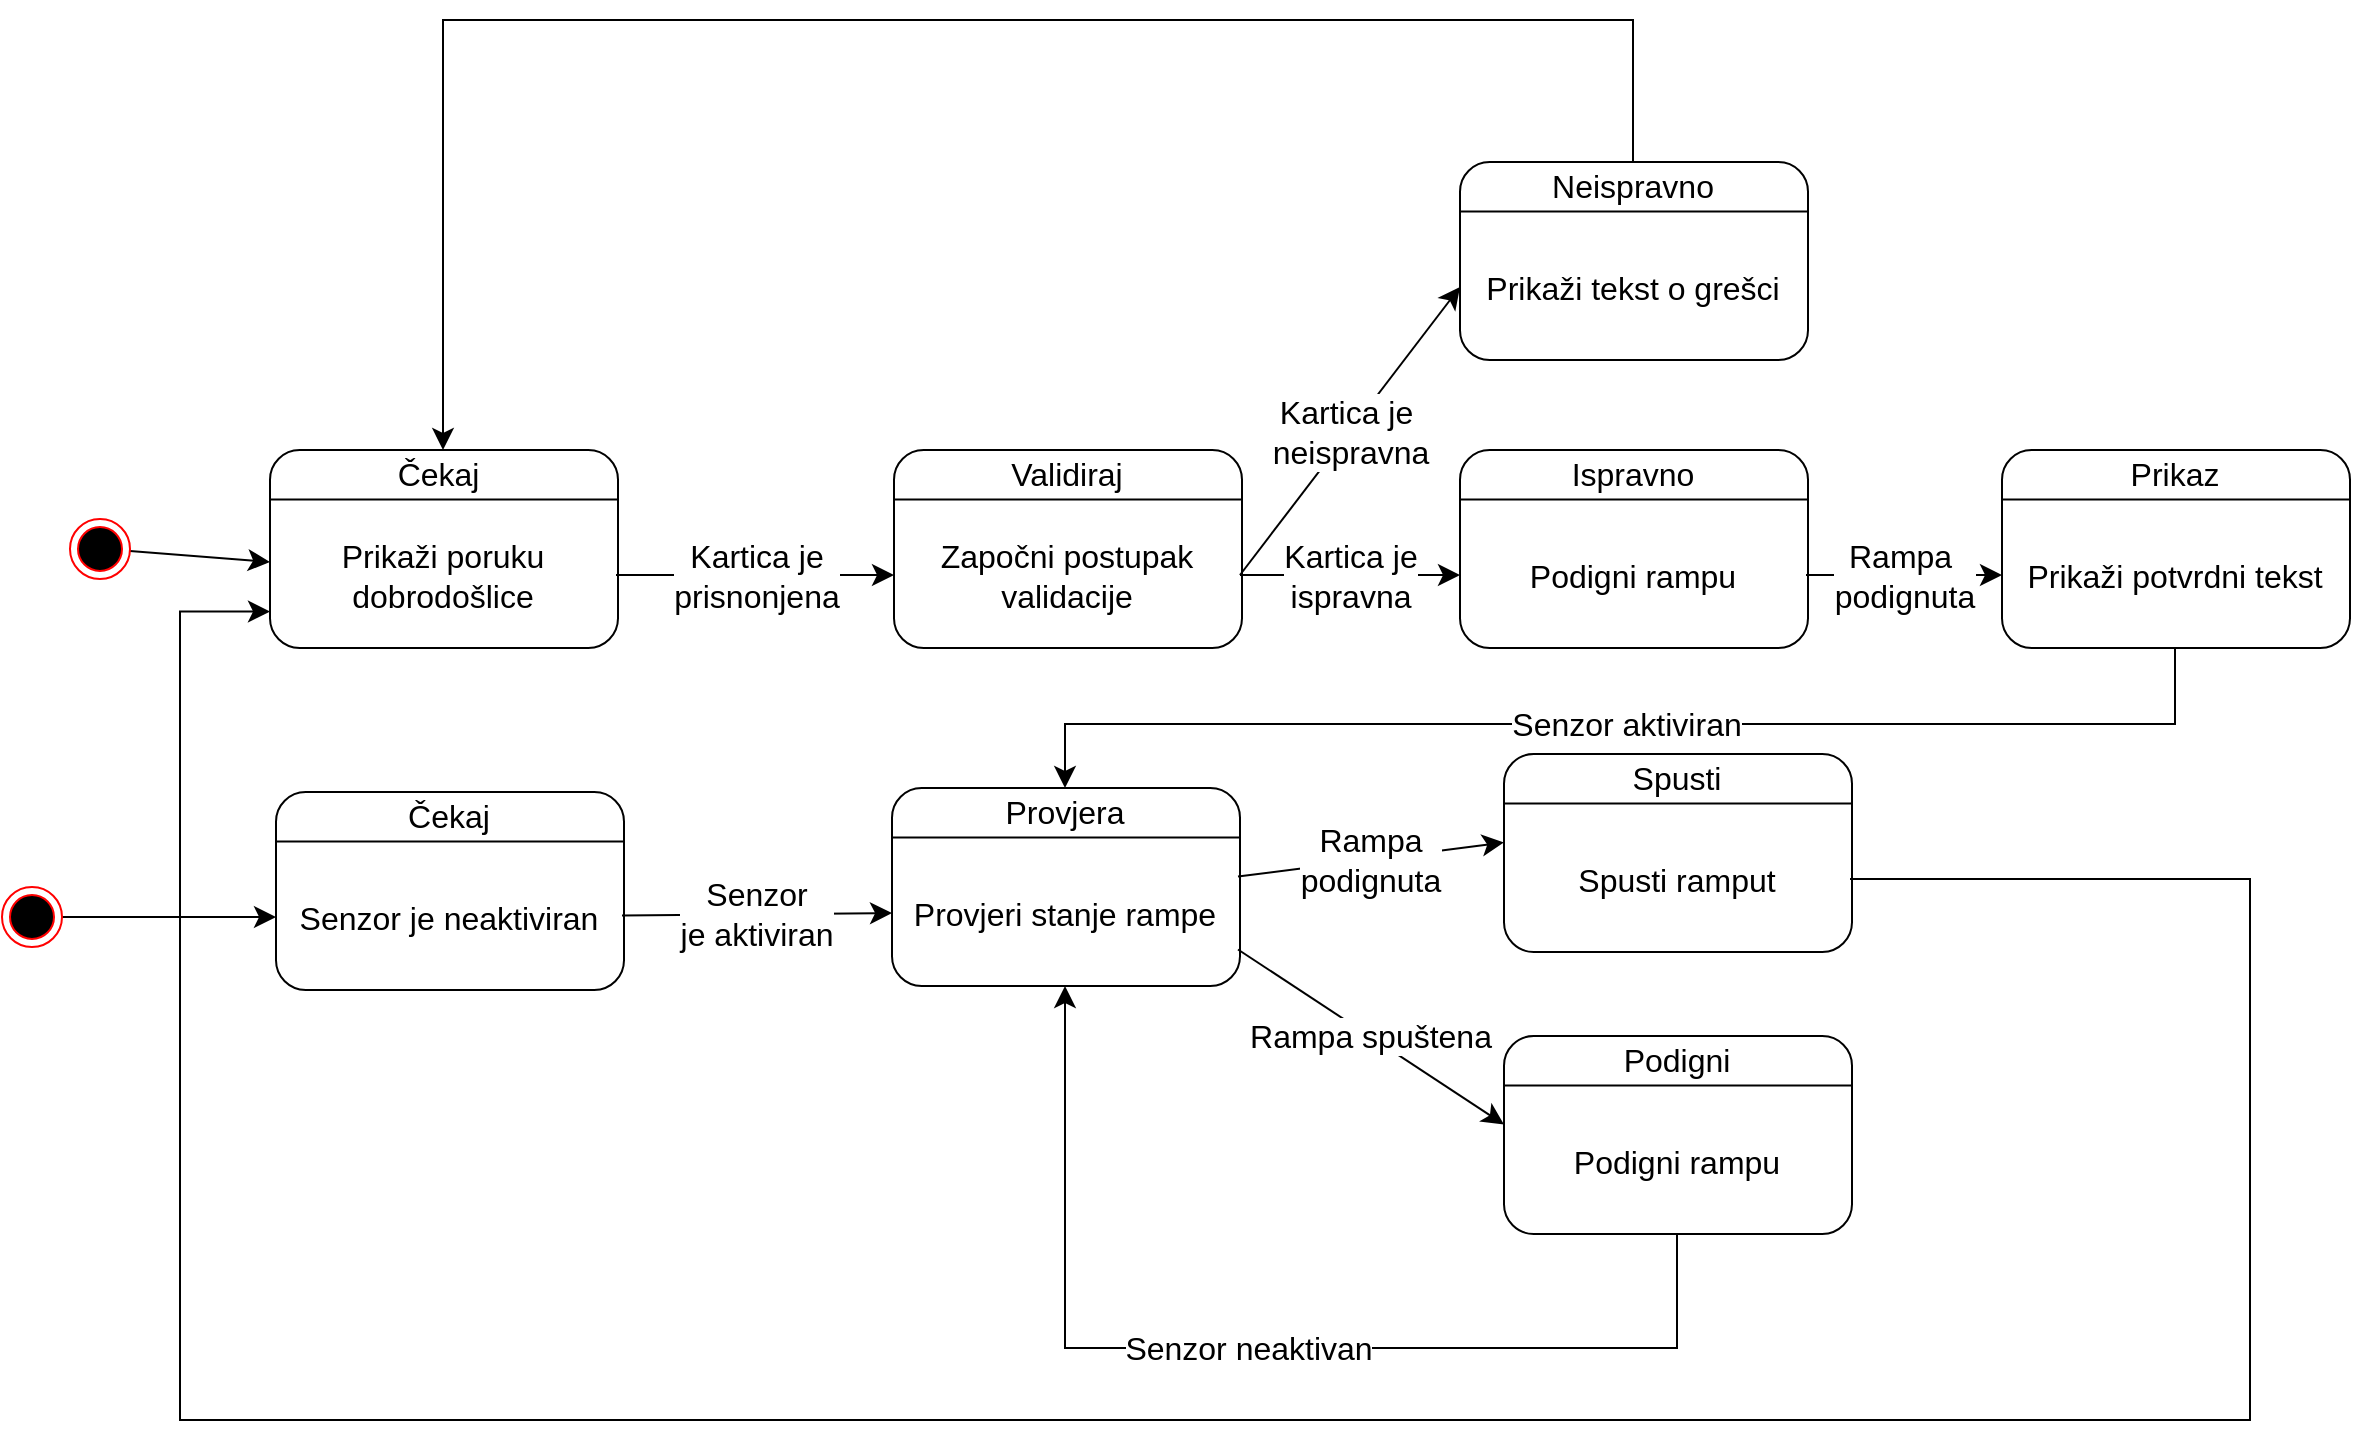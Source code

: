 <mxfile version="21.6.8" type="device" pages="2">
  <diagram id="8Hxu5PPgQ8VKF-GzRK7P" name="Dijagram stanja">
    <mxGraphModel dx="1880" dy="937" grid="0" gridSize="10" guides="1" tooltips="1" connect="1" arrows="1" fold="1" page="0" pageScale="1" pageWidth="827" pageHeight="1169" math="0" shadow="0">
      <root>
        <mxCell id="0" />
        <mxCell id="1" parent="0" />
        <mxCell id="KnoyuyiM2C1vo_pFcVUE-11" value="" style="rounded=1;whiteSpace=wrap;html=1;fontSize=16;" parent="1" vertex="1">
          <mxGeometry x="70" y="308" width="174" height="99" as="geometry" />
        </mxCell>
        <mxCell id="KnoyuyiM2C1vo_pFcVUE-12" value="" style="endArrow=none;html=1;rounded=0;fontSize=12;startSize=14;endSize=14;sourcePerimeterSpacing=8;targetPerimeterSpacing=8;curved=1;exitX=0;exitY=0.25;exitDx=0;exitDy=0;entryX=1;entryY=0.25;entryDx=0;entryDy=0;" parent="1" source="KnoyuyiM2C1vo_pFcVUE-11" target="KnoyuyiM2C1vo_pFcVUE-11" edge="1">
          <mxGeometry width="50" height="50" relative="1" as="geometry">
            <mxPoint x="399" y="373" as="sourcePoint" />
            <mxPoint x="449" y="323" as="targetPoint" />
          </mxGeometry>
        </mxCell>
        <mxCell id="KnoyuyiM2C1vo_pFcVUE-13" value="Čekaj&amp;nbsp;" style="text;html=1;strokeColor=none;fillColor=none;align=center;verticalAlign=middle;whiteSpace=wrap;rounded=0;fontSize=16;" parent="1" vertex="1">
          <mxGeometry x="70" y="308" width="173" height="24" as="geometry" />
        </mxCell>
        <mxCell id="KnoyuyiM2C1vo_pFcVUE-23" value="&lt;font style=&quot;font-size: 16px;&quot;&gt;Kartica je &lt;br&gt;prisnonjena&lt;/font&gt;" style="edgeStyle=none;curved=1;rounded=0;orthogonalLoop=1;jettySize=auto;html=1;entryX=0;entryY=0.5;entryDx=0;entryDy=0;fontSize=12;startSize=8;endSize=8;" parent="1" source="KnoyuyiM2C1vo_pFcVUE-14" target="KnoyuyiM2C1vo_pFcVUE-22" edge="1">
          <mxGeometry relative="1" as="geometry" />
        </mxCell>
        <mxCell id="KnoyuyiM2C1vo_pFcVUE-14" value="Prikaži poruku dobrodošlice" style="text;html=1;strokeColor=none;fillColor=none;align=center;verticalAlign=middle;whiteSpace=wrap;rounded=0;fontSize=16;" parent="1" vertex="1">
          <mxGeometry x="70" y="334" width="173" height="73" as="geometry" />
        </mxCell>
        <mxCell id="KnoyuyiM2C1vo_pFcVUE-15" value="" style="rounded=1;whiteSpace=wrap;html=1;fontSize=16;" parent="1" vertex="1">
          <mxGeometry x="73" y="479" width="174" height="99" as="geometry" />
        </mxCell>
        <mxCell id="KnoyuyiM2C1vo_pFcVUE-16" value="" style="endArrow=none;html=1;rounded=0;fontSize=12;startSize=14;endSize=14;sourcePerimeterSpacing=8;targetPerimeterSpacing=8;curved=1;exitX=0;exitY=0.25;exitDx=0;exitDy=0;entryX=1;entryY=0.25;entryDx=0;entryDy=0;" parent="1" source="KnoyuyiM2C1vo_pFcVUE-15" target="KnoyuyiM2C1vo_pFcVUE-15" edge="1">
          <mxGeometry width="50" height="50" relative="1" as="geometry">
            <mxPoint x="402" y="544" as="sourcePoint" />
            <mxPoint x="452" y="494" as="targetPoint" />
          </mxGeometry>
        </mxCell>
        <mxCell id="KnoyuyiM2C1vo_pFcVUE-17" value="Čekaj" style="text;html=1;strokeColor=none;fillColor=none;align=center;verticalAlign=middle;whiteSpace=wrap;rounded=0;fontSize=16;" parent="1" vertex="1">
          <mxGeometry x="73" y="479" width="173" height="24" as="geometry" />
        </mxCell>
        <mxCell id="KnoyuyiM2C1vo_pFcVUE-49" value="&lt;font style=&quot;font-size: 16px;&quot;&gt;Senzor &lt;br&gt;je aktiviran&lt;/font&gt;" style="edgeStyle=none;curved=1;rounded=0;orthogonalLoop=1;jettySize=auto;html=1;entryX=0;entryY=0.5;entryDx=0;entryDy=0;fontSize=12;startSize=8;endSize=8;" parent="1" source="KnoyuyiM2C1vo_pFcVUE-18" target="KnoyuyiM2C1vo_pFcVUE-31" edge="1">
          <mxGeometry relative="1" as="geometry" />
        </mxCell>
        <mxCell id="KnoyuyiM2C1vo_pFcVUE-18" value="Senzor je neaktiviran" style="text;html=1;strokeColor=none;fillColor=none;align=center;verticalAlign=middle;whiteSpace=wrap;rounded=0;fontSize=16;" parent="1" vertex="1">
          <mxGeometry x="73" y="505" width="173" height="73" as="geometry" />
        </mxCell>
        <mxCell id="KnoyuyiM2C1vo_pFcVUE-19" value="" style="rounded=1;whiteSpace=wrap;html=1;fontSize=16;" parent="1" vertex="1">
          <mxGeometry x="382" y="308" width="174" height="99" as="geometry" />
        </mxCell>
        <mxCell id="KnoyuyiM2C1vo_pFcVUE-20" value="" style="endArrow=none;html=1;rounded=0;fontSize=12;startSize=14;endSize=14;sourcePerimeterSpacing=8;targetPerimeterSpacing=8;curved=1;exitX=0;exitY=0.25;exitDx=0;exitDy=0;entryX=1;entryY=0.25;entryDx=0;entryDy=0;" parent="1" source="KnoyuyiM2C1vo_pFcVUE-19" target="KnoyuyiM2C1vo_pFcVUE-19" edge="1">
          <mxGeometry width="50" height="50" relative="1" as="geometry">
            <mxPoint x="711" y="373" as="sourcePoint" />
            <mxPoint x="761" y="323" as="targetPoint" />
          </mxGeometry>
        </mxCell>
        <mxCell id="KnoyuyiM2C1vo_pFcVUE-21" value="Validiraj" style="text;html=1;strokeColor=none;fillColor=none;align=center;verticalAlign=middle;whiteSpace=wrap;rounded=0;fontSize=16;" parent="1" vertex="1">
          <mxGeometry x="382" y="308" width="173" height="24" as="geometry" />
        </mxCell>
        <mxCell id="KnoyuyiM2C1vo_pFcVUE-36" value="&lt;font style=&quot;font-size: 16px;&quot;&gt;Kartica je&lt;br&gt;ispravna&lt;/font&gt;" style="edgeStyle=none;curved=1;rounded=0;orthogonalLoop=1;jettySize=auto;html=1;fontSize=12;startSize=8;endSize=8;" parent="1" source="KnoyuyiM2C1vo_pFcVUE-22" target="KnoyuyiM2C1vo_pFcVUE-35" edge="1">
          <mxGeometry relative="1" as="geometry" />
        </mxCell>
        <mxCell id="KnoyuyiM2C1vo_pFcVUE-48" value="&lt;font style=&quot;font-size: 16px;&quot;&gt;Kartica je&amp;nbsp;&lt;br&gt;neispravna&lt;/font&gt;" style="edgeStyle=none;curved=1;rounded=0;orthogonalLoop=1;jettySize=auto;html=1;exitX=1;exitY=0.5;exitDx=0;exitDy=0;entryX=0;entryY=0.5;entryDx=0;entryDy=0;fontSize=12;startSize=8;endSize=8;" parent="1" source="KnoyuyiM2C1vo_pFcVUE-22" target="KnoyuyiM2C1vo_pFcVUE-46" edge="1">
          <mxGeometry relative="1" as="geometry" />
        </mxCell>
        <mxCell id="KnoyuyiM2C1vo_pFcVUE-22" value="Započni postupak validacije" style="text;html=1;strokeColor=none;fillColor=none;align=center;verticalAlign=middle;whiteSpace=wrap;rounded=0;fontSize=16;" parent="1" vertex="1">
          <mxGeometry x="382" y="334" width="173" height="73" as="geometry" />
        </mxCell>
        <mxCell id="KnoyuyiM2C1vo_pFcVUE-28" value="" style="rounded=1;whiteSpace=wrap;html=1;fontSize=16;" parent="1" vertex="1">
          <mxGeometry x="381" y="477" width="174" height="99" as="geometry" />
        </mxCell>
        <mxCell id="KnoyuyiM2C1vo_pFcVUE-29" value="" style="endArrow=none;html=1;rounded=0;fontSize=12;startSize=14;endSize=14;sourcePerimeterSpacing=8;targetPerimeterSpacing=8;curved=1;exitX=0;exitY=0.25;exitDx=0;exitDy=0;entryX=1;entryY=0.25;entryDx=0;entryDy=0;" parent="1" source="KnoyuyiM2C1vo_pFcVUE-28" target="KnoyuyiM2C1vo_pFcVUE-28" edge="1">
          <mxGeometry width="50" height="50" relative="1" as="geometry">
            <mxPoint x="710" y="542" as="sourcePoint" />
            <mxPoint x="760" y="492" as="targetPoint" />
          </mxGeometry>
        </mxCell>
        <mxCell id="KnoyuyiM2C1vo_pFcVUE-30" value="Provjera" style="text;html=1;strokeColor=none;fillColor=none;align=center;verticalAlign=middle;whiteSpace=wrap;rounded=0;fontSize=16;" parent="1" vertex="1">
          <mxGeometry x="381" y="477" width="173" height="24" as="geometry" />
        </mxCell>
        <mxCell id="KnoyuyiM2C1vo_pFcVUE-55" value="&lt;font style=&quot;font-size: 16px;&quot;&gt;Rampa &lt;br&gt;podignuta&lt;/font&gt;" style="edgeStyle=none;curved=1;rounded=0;orthogonalLoop=1;jettySize=auto;html=1;exitX=1;exitY=0.25;exitDx=0;exitDy=0;entryX=0;entryY=0.25;entryDx=0;entryDy=0;fontSize=12;startSize=8;endSize=8;" parent="1" source="KnoyuyiM2C1vo_pFcVUE-31" target="KnoyuyiM2C1vo_pFcVUE-54" edge="1">
          <mxGeometry relative="1" as="geometry" />
        </mxCell>
        <mxCell id="KnoyuyiM2C1vo_pFcVUE-31" value="Provjeri stanje rampe" style="text;html=1;strokeColor=none;fillColor=none;align=center;verticalAlign=middle;whiteSpace=wrap;rounded=0;fontSize=16;" parent="1" vertex="1">
          <mxGeometry x="381" y="503" width="173" height="73" as="geometry" />
        </mxCell>
        <mxCell id="KnoyuyiM2C1vo_pFcVUE-32" value="" style="rounded=1;whiteSpace=wrap;html=1;fontSize=16;" parent="1" vertex="1">
          <mxGeometry x="665" y="308" width="174" height="99" as="geometry" />
        </mxCell>
        <mxCell id="KnoyuyiM2C1vo_pFcVUE-33" value="" style="endArrow=none;html=1;rounded=0;fontSize=12;startSize=14;endSize=14;sourcePerimeterSpacing=8;targetPerimeterSpacing=8;curved=1;exitX=0;exitY=0.25;exitDx=0;exitDy=0;entryX=1;entryY=0.25;entryDx=0;entryDy=0;" parent="1" source="KnoyuyiM2C1vo_pFcVUE-32" target="KnoyuyiM2C1vo_pFcVUE-32" edge="1">
          <mxGeometry width="50" height="50" relative="1" as="geometry">
            <mxPoint x="994" y="373" as="sourcePoint" />
            <mxPoint x="1044" y="323" as="targetPoint" />
          </mxGeometry>
        </mxCell>
        <mxCell id="KnoyuyiM2C1vo_pFcVUE-34" value="Ispravno" style="text;html=1;strokeColor=none;fillColor=none;align=center;verticalAlign=middle;whiteSpace=wrap;rounded=0;fontSize=16;" parent="1" vertex="1">
          <mxGeometry x="665" y="308" width="173" height="24" as="geometry" />
        </mxCell>
        <mxCell id="KnoyuyiM2C1vo_pFcVUE-41" value="&lt;font style=&quot;font-size: 16px;&quot;&gt;Rampa&amp;nbsp;&lt;br&gt;podignuta&lt;/font&gt;" style="edgeStyle=none;curved=1;rounded=0;orthogonalLoop=1;jettySize=auto;html=1;fontSize=12;startSize=8;endSize=8;" parent="1" source="KnoyuyiM2C1vo_pFcVUE-35" target="KnoyuyiM2C1vo_pFcVUE-40" edge="1">
          <mxGeometry relative="1" as="geometry" />
        </mxCell>
        <mxCell id="KnoyuyiM2C1vo_pFcVUE-35" value="Podigni rampu" style="text;html=1;strokeColor=none;fillColor=none;align=center;verticalAlign=middle;whiteSpace=wrap;rounded=0;fontSize=16;" parent="1" vertex="1">
          <mxGeometry x="665" y="334" width="173" height="73" as="geometry" />
        </mxCell>
        <mxCell id="KnoyuyiM2C1vo_pFcVUE-37" value="" style="rounded=1;whiteSpace=wrap;html=1;fontSize=16;" parent="1" vertex="1">
          <mxGeometry x="936" y="308" width="174" height="99" as="geometry" />
        </mxCell>
        <mxCell id="KnoyuyiM2C1vo_pFcVUE-38" value="" style="endArrow=none;html=1;rounded=0;fontSize=12;startSize=14;endSize=14;sourcePerimeterSpacing=8;targetPerimeterSpacing=8;curved=1;exitX=0;exitY=0.25;exitDx=0;exitDy=0;entryX=1;entryY=0.25;entryDx=0;entryDy=0;" parent="1" source="KnoyuyiM2C1vo_pFcVUE-37" target="KnoyuyiM2C1vo_pFcVUE-37" edge="1">
          <mxGeometry width="50" height="50" relative="1" as="geometry">
            <mxPoint x="1265" y="373" as="sourcePoint" />
            <mxPoint x="1315" y="323" as="targetPoint" />
          </mxGeometry>
        </mxCell>
        <mxCell id="KnoyuyiM2C1vo_pFcVUE-39" value="Prikaz" style="text;html=1;strokeColor=none;fillColor=none;align=center;verticalAlign=middle;whiteSpace=wrap;rounded=0;fontSize=16;" parent="1" vertex="1">
          <mxGeometry x="936" y="308" width="173" height="24" as="geometry" />
        </mxCell>
        <mxCell id="KnoyuyiM2C1vo_pFcVUE-42" value="&lt;font style=&quot;font-size: 16px;&quot;&gt;Senzor aktiviran&lt;/font&gt;" style="edgeStyle=orthogonalEdgeStyle;rounded=0;orthogonalLoop=1;jettySize=auto;html=1;entryX=0.5;entryY=0;entryDx=0;entryDy=0;fontSize=12;startSize=8;endSize=8;" parent="1" source="KnoyuyiM2C1vo_pFcVUE-40" target="KnoyuyiM2C1vo_pFcVUE-30" edge="1">
          <mxGeometry relative="1" as="geometry">
            <Array as="points">
              <mxPoint x="1023" y="445" />
              <mxPoint x="468" y="445" />
            </Array>
          </mxGeometry>
        </mxCell>
        <mxCell id="KnoyuyiM2C1vo_pFcVUE-40" value="Prikaži potvrdni tekst" style="text;html=1;strokeColor=none;fillColor=none;align=center;verticalAlign=middle;whiteSpace=wrap;rounded=0;fontSize=16;" parent="1" vertex="1">
          <mxGeometry x="936" y="334" width="173" height="73" as="geometry" />
        </mxCell>
        <mxCell id="KnoyuyiM2C1vo_pFcVUE-43" value="" style="rounded=1;whiteSpace=wrap;html=1;fontSize=16;" parent="1" vertex="1">
          <mxGeometry x="665" y="164" width="174" height="99" as="geometry" />
        </mxCell>
        <mxCell id="KnoyuyiM2C1vo_pFcVUE-44" value="" style="endArrow=none;html=1;rounded=0;fontSize=12;startSize=14;endSize=14;sourcePerimeterSpacing=8;targetPerimeterSpacing=8;curved=1;exitX=0;exitY=0.25;exitDx=0;exitDy=0;entryX=1;entryY=0.25;entryDx=0;entryDy=0;" parent="1" source="KnoyuyiM2C1vo_pFcVUE-43" target="KnoyuyiM2C1vo_pFcVUE-43" edge="1">
          <mxGeometry width="50" height="50" relative="1" as="geometry">
            <mxPoint x="994" y="229" as="sourcePoint" />
            <mxPoint x="1044" y="179" as="targetPoint" />
          </mxGeometry>
        </mxCell>
        <mxCell id="KnoyuyiM2C1vo_pFcVUE-47" style="edgeStyle=orthogonalEdgeStyle;rounded=0;orthogonalLoop=1;jettySize=auto;html=1;entryX=0.5;entryY=0;entryDx=0;entryDy=0;fontSize=12;startSize=8;endSize=8;" parent="1" source="KnoyuyiM2C1vo_pFcVUE-45" target="KnoyuyiM2C1vo_pFcVUE-13" edge="1">
          <mxGeometry relative="1" as="geometry">
            <Array as="points">
              <mxPoint x="752" y="93" />
              <mxPoint x="157" y="93" />
            </Array>
          </mxGeometry>
        </mxCell>
        <mxCell id="KnoyuyiM2C1vo_pFcVUE-45" value="Neispravno" style="text;html=1;strokeColor=none;fillColor=none;align=center;verticalAlign=middle;whiteSpace=wrap;rounded=0;fontSize=16;" parent="1" vertex="1">
          <mxGeometry x="665" y="164" width="173" height="24" as="geometry" />
        </mxCell>
        <mxCell id="KnoyuyiM2C1vo_pFcVUE-46" value="Prikaži tekst o grešci" style="text;html=1;strokeColor=none;fillColor=none;align=center;verticalAlign=middle;whiteSpace=wrap;rounded=0;fontSize=16;" parent="1" vertex="1">
          <mxGeometry x="665" y="190" width="173" height="73" as="geometry" />
        </mxCell>
        <mxCell id="KnoyuyiM2C1vo_pFcVUE-51" value="" style="rounded=1;whiteSpace=wrap;html=1;fontSize=16;" parent="1" vertex="1">
          <mxGeometry x="687" y="460" width="174" height="99" as="geometry" />
        </mxCell>
        <mxCell id="KnoyuyiM2C1vo_pFcVUE-52" value="" style="endArrow=none;html=1;rounded=0;fontSize=12;startSize=14;endSize=14;sourcePerimeterSpacing=8;targetPerimeterSpacing=8;curved=1;exitX=0;exitY=0.25;exitDx=0;exitDy=0;entryX=1;entryY=0.25;entryDx=0;entryDy=0;" parent="1" source="KnoyuyiM2C1vo_pFcVUE-51" target="KnoyuyiM2C1vo_pFcVUE-51" edge="1">
          <mxGeometry width="50" height="50" relative="1" as="geometry">
            <mxPoint x="1016" y="525" as="sourcePoint" />
            <mxPoint x="1066" y="475" as="targetPoint" />
          </mxGeometry>
        </mxCell>
        <mxCell id="KnoyuyiM2C1vo_pFcVUE-53" value="Spusti" style="text;html=1;strokeColor=none;fillColor=none;align=center;verticalAlign=middle;whiteSpace=wrap;rounded=0;fontSize=16;" parent="1" vertex="1">
          <mxGeometry x="687" y="460" width="173" height="24" as="geometry" />
        </mxCell>
        <mxCell id="KnoyuyiM2C1vo_pFcVUE-56" style="edgeStyle=orthogonalEdgeStyle;rounded=0;orthogonalLoop=1;jettySize=auto;html=1;entryX=0;entryY=0.75;entryDx=0;entryDy=0;fontSize=12;startSize=8;endSize=8;" parent="1" source="KnoyuyiM2C1vo_pFcVUE-54" target="KnoyuyiM2C1vo_pFcVUE-14" edge="1">
          <mxGeometry relative="1" as="geometry">
            <Array as="points">
              <mxPoint x="1060" y="523" />
              <mxPoint x="1060" y="793" />
              <mxPoint x="25" y="793" />
              <mxPoint x="25" y="389" />
            </Array>
          </mxGeometry>
        </mxCell>
        <mxCell id="KnoyuyiM2C1vo_pFcVUE-54" value="Spusti ramput" style="text;html=1;strokeColor=none;fillColor=none;align=center;verticalAlign=middle;whiteSpace=wrap;rounded=0;fontSize=16;" parent="1" vertex="1">
          <mxGeometry x="687" y="486" width="173" height="73" as="geometry" />
        </mxCell>
        <mxCell id="KnoyuyiM2C1vo_pFcVUE-57" value="" style="rounded=1;whiteSpace=wrap;html=1;fontSize=16;" parent="1" vertex="1">
          <mxGeometry x="687" y="601" width="174" height="99" as="geometry" />
        </mxCell>
        <mxCell id="KnoyuyiM2C1vo_pFcVUE-58" value="" style="endArrow=none;html=1;rounded=0;fontSize=12;startSize=14;endSize=14;sourcePerimeterSpacing=8;targetPerimeterSpacing=8;curved=1;exitX=0;exitY=0.25;exitDx=0;exitDy=0;entryX=1;entryY=0.25;entryDx=0;entryDy=0;" parent="1" source="KnoyuyiM2C1vo_pFcVUE-57" target="KnoyuyiM2C1vo_pFcVUE-57" edge="1">
          <mxGeometry width="50" height="50" relative="1" as="geometry">
            <mxPoint x="1016" y="666" as="sourcePoint" />
            <mxPoint x="1066" y="616" as="targetPoint" />
          </mxGeometry>
        </mxCell>
        <mxCell id="KnoyuyiM2C1vo_pFcVUE-59" value="Podigni" style="text;html=1;strokeColor=none;fillColor=none;align=center;verticalAlign=middle;whiteSpace=wrap;rounded=0;fontSize=16;" parent="1" vertex="1">
          <mxGeometry x="687" y="601" width="173" height="24" as="geometry" />
        </mxCell>
        <mxCell id="KnoyuyiM2C1vo_pFcVUE-62" value="&lt;font style=&quot;font-size: 16px;&quot;&gt;Senzor neaktivan&lt;/font&gt;" style="edgeStyle=orthogonalEdgeStyle;rounded=0;orthogonalLoop=1;jettySize=auto;html=1;fontSize=12;startSize=8;endSize=8;entryX=0.5;entryY=1;entryDx=0;entryDy=0;" parent="1" source="KnoyuyiM2C1vo_pFcVUE-60" target="KnoyuyiM2C1vo_pFcVUE-31" edge="1">
          <mxGeometry relative="1" as="geometry">
            <mxPoint x="80" y="680" as="targetPoint" />
            <Array as="points">
              <mxPoint x="774" y="757" />
              <mxPoint x="468" y="757" />
            </Array>
          </mxGeometry>
        </mxCell>
        <mxCell id="KnoyuyiM2C1vo_pFcVUE-60" value="Podigni rampu" style="text;html=1;strokeColor=none;fillColor=none;align=center;verticalAlign=middle;whiteSpace=wrap;rounded=0;fontSize=16;" parent="1" vertex="1">
          <mxGeometry x="687" y="627" width="173" height="73" as="geometry" />
        </mxCell>
        <mxCell id="KnoyuyiM2C1vo_pFcVUE-61" value="&lt;font style=&quot;font-size: 16px;&quot;&gt;Rampa spuštena&lt;/font&gt;" style="endArrow=classic;html=1;rounded=0;fontSize=12;startSize=8;endSize=8;curved=1;exitX=1;exitY=0.75;exitDx=0;exitDy=0;entryX=0;entryY=0.25;entryDx=0;entryDy=0;" parent="1" source="KnoyuyiM2C1vo_pFcVUE-31" target="KnoyuyiM2C1vo_pFcVUE-60" edge="1">
          <mxGeometry width="50" height="50" relative="1" as="geometry">
            <mxPoint x="573" y="465" as="sourcePoint" />
            <mxPoint x="623" y="415" as="targetPoint" />
          </mxGeometry>
        </mxCell>
        <mxCell id="lSFJDMYKDAdCvwMwfkUE-2" value="" style="edgeStyle=none;curved=1;rounded=0;orthogonalLoop=1;jettySize=auto;html=1;fontSize=12;startSize=8;endSize=8;" parent="1" source="lSFJDMYKDAdCvwMwfkUE-1" target="KnoyuyiM2C1vo_pFcVUE-14" edge="1">
          <mxGeometry relative="1" as="geometry" />
        </mxCell>
        <mxCell id="lSFJDMYKDAdCvwMwfkUE-1" value="" style="ellipse;html=1;shape=endState;fillColor=#000000;strokeColor=#ff0000;fontSize=16;" parent="1" vertex="1">
          <mxGeometry x="-30" y="342.5" width="30" height="30" as="geometry" />
        </mxCell>
        <mxCell id="lSFJDMYKDAdCvwMwfkUE-4" style="edgeStyle=none;curved=1;rounded=0;orthogonalLoop=1;jettySize=auto;html=1;entryX=0;entryY=0.5;entryDx=0;entryDy=0;fontSize=12;startSize=8;endSize=8;" parent="1" source="lSFJDMYKDAdCvwMwfkUE-3" target="KnoyuyiM2C1vo_pFcVUE-18" edge="1">
          <mxGeometry relative="1" as="geometry" />
        </mxCell>
        <mxCell id="lSFJDMYKDAdCvwMwfkUE-3" value="" style="ellipse;html=1;shape=endState;fillColor=#000000;strokeColor=#ff0000;fontSize=16;" parent="1" vertex="1">
          <mxGeometry x="-64" y="526.5" width="30" height="30" as="geometry" />
        </mxCell>
      </root>
    </mxGraphModel>
  </diagram>
  <diagram id="LqR6dxIJzvWr-md7r0qD" name="Trasduktori">
    <mxGraphModel dx="4269" dy="1593" grid="0" gridSize="10" guides="1" tooltips="1" connect="1" arrows="1" fold="1" page="0" pageScale="1" pageWidth="827" pageHeight="1169" math="0" shadow="0">
      <root>
        <mxCell id="0" />
        <mxCell id="1" parent="0" />
        <mxCell id="wuRaZn2V62ayDap_z8hN-1" value="Card Scanned" style="text;html=1;strokeColor=none;fillColor=none;align=center;verticalAlign=middle;whiteSpace=wrap;rounded=0;fontSize=16;" parent="1" vertex="1">
          <mxGeometry x="-410.5" y="31" width="144" height="30" as="geometry" />
        </mxCell>
        <mxCell id="wuRaZn2V62ayDap_z8hN-2" value="Initial State" style="text;html=1;strokeColor=none;fillColor=none;align=center;verticalAlign=middle;whiteSpace=wrap;rounded=0;fontSize=16;" parent="1" vertex="1">
          <mxGeometry x="-405.5" y="77" width="134" height="41" as="geometry" />
        </mxCell>
        <mxCell id="wuRaZn2V62ayDap_z8hN-4" value="Validating" style="text;html=1;strokeColor=none;fillColor=none;align=center;verticalAlign=middle;whiteSpace=wrap;rounded=0;fontSize=16;" parent="1" vertex="1">
          <mxGeometry x="-405.5" y="134" width="134" height="41" as="geometry" />
        </mxCell>
        <mxCell id="wuRaZn2V62ayDap_z8hN-5" value="Validating" style="text;html=1;strokeColor=none;fillColor=none;align=center;verticalAlign=middle;whiteSpace=wrap;rounded=0;fontSize=16;" parent="1" vertex="1">
          <mxGeometry x="-208" y="25.5" width="134" height="41" as="geometry" />
        </mxCell>
        <mxCell id="wuRaZn2V62ayDap_z8hN-6" value="Validating Card State" style="text;html=1;strokeColor=none;fillColor=none;align=center;verticalAlign=middle;whiteSpace=wrap;rounded=0;fontSize=16;" parent="1" vertex="1">
          <mxGeometry x="-191" y="82.5" width="111" height="30" as="geometry" />
        </mxCell>
        <mxCell id="wuRaZn2V62ayDap_z8hN-7" value="Valid/Invalid" style="text;html=1;strokeColor=none;fillColor=none;align=center;verticalAlign=middle;whiteSpace=wrap;rounded=0;fontSize=16;" parent="1" vertex="1">
          <mxGeometry x="-171" y="139.5" width="60" height="30" as="geometry" />
        </mxCell>
        <mxCell id="wuRaZn2V62ayDap_z8hN-8" value="Valid" style="text;html=1;strokeColor=none;fillColor=none;align=center;verticalAlign=middle;whiteSpace=wrap;rounded=0;fontSize=16;" parent="1" vertex="1">
          <mxGeometry x="-36" y="25.5" width="134" height="41" as="geometry" />
        </mxCell>
        <mxCell id="wuRaZn2V62ayDap_z8hN-9" value="Card Valid State" style="text;html=1;strokeColor=none;fillColor=none;align=center;verticalAlign=middle;whiteSpace=wrap;rounded=0;fontSize=16;" parent="1" vertex="1">
          <mxGeometry x="-4.5" y="82.5" width="89" height="30" as="geometry" />
        </mxCell>
        <mxCell id="wuRaZn2V62ayDap_z8hN-10" value="Valid" style="text;html=1;strokeColor=none;fillColor=none;align=center;verticalAlign=middle;whiteSpace=wrap;rounded=0;fontSize=16;" parent="1" vertex="1">
          <mxGeometry x="1" y="139.5" width="60" height="30" as="geometry" />
        </mxCell>
        <mxCell id="wuRaZn2V62ayDap_z8hN-11" value="Invalid" style="text;html=1;strokeColor=none;fillColor=none;align=center;verticalAlign=middle;whiteSpace=wrap;rounded=0;fontSize=16;" parent="1" vertex="1">
          <mxGeometry x="98" y="25.5" width="134" height="41" as="geometry" />
        </mxCell>
        <mxCell id="wuRaZn2V62ayDap_z8hN-12" value="Card Invalid State" style="text;html=1;strokeColor=none;fillColor=none;align=center;verticalAlign=middle;whiteSpace=wrap;rounded=0;fontSize=16;" parent="1" vertex="1">
          <mxGeometry x="107.5" y="88" width="115" height="30" as="geometry" />
        </mxCell>
        <mxCell id="wuRaZn2V62ayDap_z8hN-13" value="Invalid" style="text;html=1;strokeColor=none;fillColor=none;align=center;verticalAlign=middle;whiteSpace=wrap;rounded=0;fontSize=16;" parent="1" vertex="1">
          <mxGeometry x="135" y="139.5" width="60" height="30" as="geometry" />
        </mxCell>
        <mxCell id="wuRaZn2V62ayDap_z8hN-44" value="" style="endArrow=none;html=1;rounded=0;fontSize=12;startSize=8;endSize=8;curved=1;" parent="1" edge="1">
          <mxGeometry width="50" height="50" relative="1" as="geometry">
            <mxPoint x="-237" y="201" as="sourcePoint" />
            <mxPoint x="-237" y="-30" as="targetPoint" />
          </mxGeometry>
        </mxCell>
        <mxCell id="wuRaZn2V62ayDap_z8hN-45" value="" style="endArrow=none;html=1;rounded=0;fontSize=12;startSize=8;endSize=8;curved=1;" parent="1" edge="1">
          <mxGeometry width="50" height="50" relative="1" as="geometry">
            <mxPoint x="-37" y="195.5" as="sourcePoint" />
            <mxPoint x="-36" y="-30" as="targetPoint" />
          </mxGeometry>
        </mxCell>
        <mxCell id="wuRaZn2V62ayDap_z8hN-46" value="" style="endArrow=none;html=1;rounded=0;fontSize=12;startSize=8;endSize=8;curved=1;" parent="1" edge="1">
          <mxGeometry width="50" height="50" relative="1" as="geometry">
            <mxPoint x="98" y="195.5" as="sourcePoint" />
            <mxPoint x="98" y="-30" as="targetPoint" />
          </mxGeometry>
        </mxCell>
        <mxCell id="wuRaZn2V62ayDap_z8hN-47" value="" style="endArrow=none;html=1;rounded=0;fontSize=12;startSize=8;endSize=8;curved=1;" parent="1" edge="1">
          <mxGeometry width="50" height="50" relative="1" as="geometry">
            <mxPoint x="248" y="71" as="sourcePoint" />
            <mxPoint x="-460" y="71" as="targetPoint" />
          </mxGeometry>
        </mxCell>
        <mxCell id="wuRaZn2V62ayDap_z8hN-48" value="" style="endArrow=none;html=1;rounded=0;fontSize=12;startSize=8;endSize=8;curved=1;" parent="1" edge="1">
          <mxGeometry width="50" height="50" relative="1" as="geometry">
            <mxPoint x="248" y="125" as="sourcePoint" />
            <mxPoint x="-460" y="125" as="targetPoint" />
          </mxGeometry>
        </mxCell>
        <mxCell id="wuRaZn2V62ayDap_z8hN-49" value="" style="endArrow=none;html=1;rounded=0;fontSize=12;startSize=8;endSize=8;curved=1;" parent="1" edge="1">
          <mxGeometry width="50" height="50" relative="1" as="geometry">
            <mxPoint x="-428" y="203" as="sourcePoint" />
            <mxPoint x="-428" y="-30" as="targetPoint" />
          </mxGeometry>
        </mxCell>
        <mxCell id="_c5e4xymftvWPmY6Y6aW-1" value="" style="endArrow=none;html=1;rounded=0;fontSize=12;startSize=8;endSize=8;curved=1;" parent="1" edge="1">
          <mxGeometry width="50" height="50" relative="1" as="geometry">
            <mxPoint x="252" y="25.5" as="sourcePoint" />
            <mxPoint x="-456" y="25.5" as="targetPoint" />
          </mxGeometry>
        </mxCell>
        <mxCell id="_c5e4xymftvWPmY6Y6aW-2" value="t" style="text;html=1;align=center;verticalAlign=middle;resizable=0;points=[];autosize=1;strokeColor=none;fillColor=none;fontSize=16;" parent="1" vertex="1">
          <mxGeometry x="-461" y="-12" width="30" height="30" as="geometry" />
        </mxCell>
        <mxCell id="_c5e4xymftvWPmY6Y6aW-3" value="0" style="text;html=1;align=center;verticalAlign=middle;resizable=0;points=[];autosize=1;strokeColor=none;fillColor=none;fontSize=16;" parent="1" vertex="1">
          <mxGeometry x="-353.5" y="-12" width="30" height="30" as="geometry" />
        </mxCell>
        <mxCell id="_c5e4xymftvWPmY6Y6aW-4" value="1" style="text;html=1;align=center;verticalAlign=middle;resizable=0;points=[];autosize=1;strokeColor=none;fillColor=none;fontSize=16;" parent="1" vertex="1">
          <mxGeometry x="-156" y="-12" width="30" height="30" as="geometry" />
        </mxCell>
        <mxCell id="_c5e4xymftvWPmY6Y6aW-5" value="2" style="text;html=1;align=center;verticalAlign=middle;resizable=0;points=[];autosize=1;strokeColor=none;fillColor=none;fontSize=16;" parent="1" vertex="1">
          <mxGeometry x="16" y="-12" width="30" height="30" as="geometry" />
        </mxCell>
        <mxCell id="_c5e4xymftvWPmY6Y6aW-6" value="3" style="text;html=1;align=center;verticalAlign=middle;resizable=0;points=[];autosize=1;strokeColor=none;fillColor=none;fontSize=16;" parent="1" vertex="1">
          <mxGeometry x="150" y="-12" width="30" height="30" as="geometry" />
        </mxCell>
        <mxCell id="_c5e4xymftvWPmY6Y6aW-7" value="I" style="text;html=1;align=center;verticalAlign=middle;resizable=0;points=[];autosize=1;strokeColor=none;fillColor=none;fontSize=16;" parent="1" vertex="1">
          <mxGeometry x="-461" y="31" width="30" height="30" as="geometry" />
        </mxCell>
        <mxCell id="_c5e4xymftvWPmY6Y6aW-8" value="S" style="text;html=1;align=center;verticalAlign=middle;resizable=0;points=[];autosize=1;strokeColor=none;fillColor=none;fontSize=16;" parent="1" vertex="1">
          <mxGeometry x="-461" y="82.5" width="30" height="30" as="geometry" />
        </mxCell>
        <mxCell id="_c5e4xymftvWPmY6Y6aW-9" value="O" style="text;html=1;align=center;verticalAlign=middle;resizable=0;points=[];autosize=1;strokeColor=none;fillColor=none;fontSize=16;" parent="1" vertex="1">
          <mxGeometry x="-466" y="139.5" width="40" height="30" as="geometry" />
        </mxCell>
        <mxCell id="YsDr9Gv9Oqd2PgGcuYHi-1" value="CVT" style="whiteSpace=wrap;html=1;aspect=fixed;fontSize=16;" parent="1" vertex="1">
          <mxGeometry x="-156" y="280" width="120" height="120" as="geometry" />
        </mxCell>
        <mxCell id="YsDr9Gv9Oqd2PgGcuYHi-2" value="&lt;font style=&quot;font-size: 18px;&quot;&gt;I&lt;sub&gt;&lt;font style=&quot;font-size: 18px;&quot;&gt;1&lt;/font&gt;&lt;/sub&gt;&lt;/font&gt;" style="endArrow=classic;html=1;rounded=0;fontSize=12;startSize=8;endSize=8;curved=1;entryX=0;entryY=0.25;entryDx=0;entryDy=0;" parent="1" target="YsDr9Gv9Oqd2PgGcuYHi-1" edge="1">
          <mxGeometry width="50" height="50" relative="1" as="geometry">
            <mxPoint x="-266" y="310" as="sourcePoint" />
            <mxPoint x="-86" y="220" as="targetPoint" />
          </mxGeometry>
        </mxCell>
        <mxCell id="YsDr9Gv9Oqd2PgGcuYHi-3" value="" style="endArrow=classic;html=1;rounded=0;fontSize=12;startSize=8;endSize=8;curved=1;exitX=1.025;exitY=0.317;exitDx=0;exitDy=0;exitPerimeter=0;" parent="1" source="YsDr9Gv9Oqd2PgGcuYHi-1" edge="1">
          <mxGeometry width="50" height="50" relative="1" as="geometry">
            <mxPoint x="-136" y="260" as="sourcePoint" />
            <mxPoint x="144" y="318" as="targetPoint" />
          </mxGeometry>
        </mxCell>
        <mxCell id="YsDr9Gv9Oqd2PgGcuYHi-5" value="O&lt;span style=&quot;font-size: 13.333px;&quot;&gt;1&lt;/span&gt;" style="edgeLabel;html=1;align=center;verticalAlign=middle;resizable=0;points=[];fontSize=16;" parent="YsDr9Gv9Oqd2PgGcuYHi-3" vertex="1" connectable="0">
          <mxGeometry x="-0.751" y="-3" relative="1" as="geometry">
            <mxPoint as="offset" />
          </mxGeometry>
        </mxCell>
        <mxCell id="YsDr9Gv9Oqd2PgGcuYHi-4" value="" style="endArrow=classic;html=1;rounded=0;fontSize=12;startSize=8;endSize=8;edgeStyle=orthogonalEdgeStyle;entryX=0.017;entryY=0.667;entryDx=0;entryDy=0;entryPerimeter=0;" parent="1" target="YsDr9Gv9Oqd2PgGcuYHi-1" edge="1">
          <mxGeometry width="50" height="50" relative="1" as="geometry">
            <mxPoint x="34" y="320" as="sourcePoint" />
            <mxPoint x="-196" y="310" as="targetPoint" />
            <Array as="points">
              <mxPoint x="34" y="460" />
              <mxPoint x="-195" y="460" />
              <mxPoint x="-195" y="360" />
            </Array>
          </mxGeometry>
        </mxCell>
        <mxCell id="YsDr9Gv9Oqd2PgGcuYHi-6" value="Card Validataing transductor" style="text;html=1;align=center;verticalAlign=middle;resizable=0;points=[];autosize=1;strokeColor=none;fillColor=none;fontSize=16;" parent="1" vertex="1">
          <mxGeometry x="-216" y="-100" width="230" height="30" as="geometry" />
        </mxCell>
        <mxCell id="YsDr9Gv9Oqd2PgGcuYHi-7" value="Display transductor" style="text;html=1;align=center;verticalAlign=middle;resizable=0;points=[];autosize=1;strokeColor=none;fillColor=none;fontSize=16;" parent="1" vertex="1">
          <mxGeometry x="-187" y="528" width="160" height="30" as="geometry" />
        </mxCell>
        <mxCell id="YsDr9Gv9Oqd2PgGcuYHi-8" value="Validating" style="text;html=1;align=center;verticalAlign=middle;resizable=0;points=[];autosize=1;strokeColor=none;fillColor=none;fontSize=16;" parent="1" vertex="1">
          <mxGeometry x="-314.5" y="620" width="90" height="30" as="geometry" />
        </mxCell>
        <mxCell id="YsDr9Gv9Oqd2PgGcuYHi-9" value="Initial Message&lt;br&gt;State" style="text;html=1;strokeColor=none;fillColor=none;align=center;verticalAlign=middle;whiteSpace=wrap;rounded=0;fontSize=16;" parent="1" vertex="1">
          <mxGeometry x="-300" y="670" width="60" height="30" as="geometry" />
        </mxCell>
        <mxCell id="YsDr9Gv9Oqd2PgGcuYHi-10" value="Display Initial&lt;br&gt;message" style="text;html=1;strokeColor=none;fillColor=none;align=center;verticalAlign=middle;whiteSpace=wrap;rounded=0;fontSize=16;" parent="1" vertex="1">
          <mxGeometry x="-299.5" y="750" width="60" height="30" as="geometry" />
        </mxCell>
        <mxCell id="YsDr9Gv9Oqd2PgGcuYHi-11" value="Valid" style="text;html=1;align=center;verticalAlign=middle;resizable=0;points=[];autosize=1;strokeColor=none;fillColor=none;fontSize=16;" parent="1" vertex="1">
          <mxGeometry x="-137" y="620" width="60" height="30" as="geometry" />
        </mxCell>
        <mxCell id="YsDr9Gv9Oqd2PgGcuYHi-13" value="Welcome Message&lt;br&gt;State" style="text;html=1;strokeColor=none;fillColor=none;align=center;verticalAlign=middle;whiteSpace=wrap;rounded=0;fontSize=16;" parent="1" vertex="1">
          <mxGeometry x="-137" y="670" width="60" height="30" as="geometry" />
        </mxCell>
        <mxCell id="YsDr9Gv9Oqd2PgGcuYHi-14" value="Display welcome&lt;br&gt;message" style="text;html=1;strokeColor=none;fillColor=none;align=center;verticalAlign=middle;whiteSpace=wrap;rounded=0;fontSize=16;" parent="1" vertex="1">
          <mxGeometry x="-137" y="750" width="60" height="30" as="geometry" />
        </mxCell>
        <mxCell id="YsDr9Gv9Oqd2PgGcuYHi-15" value="Invalid" style="text;html=1;align=center;verticalAlign=middle;resizable=0;points=[];autosize=1;strokeColor=none;fillColor=none;fontSize=16;" parent="1" vertex="1">
          <mxGeometry x="35" y="620" width="70" height="30" as="geometry" />
        </mxCell>
        <mxCell id="YsDr9Gv9Oqd2PgGcuYHi-16" value="Error&lt;br&gt;Message&lt;br&gt;State" style="text;html=1;strokeColor=none;fillColor=none;align=center;verticalAlign=middle;whiteSpace=wrap;rounded=0;fontSize=16;" parent="1" vertex="1">
          <mxGeometry x="40" y="670" width="60" height="30" as="geometry" />
        </mxCell>
        <mxCell id="YsDr9Gv9Oqd2PgGcuYHi-17" value="Display&lt;br&gt;Error&lt;br&gt;Message" style="text;html=1;align=center;verticalAlign=middle;resizable=0;points=[];autosize=1;strokeColor=none;fillColor=none;fontSize=16;" parent="1" vertex="1">
          <mxGeometry x="25" y="730" width="90" height="70" as="geometry" />
        </mxCell>
        <mxCell id="YsDr9Gv9Oqd2PgGcuYHi-19" value="" style="endArrow=none;html=1;rounded=0;fontSize=12;startSize=8;endSize=8;curved=1;" parent="1" edge="1">
          <mxGeometry width="50" height="50" relative="1" as="geometry">
            <mxPoint x="-200" y="840" as="sourcePoint" />
            <mxPoint x="-200" y="580" as="targetPoint" />
          </mxGeometry>
        </mxCell>
        <mxCell id="YsDr9Gv9Oqd2PgGcuYHi-20" value="" style="endArrow=none;html=1;rounded=0;fontSize=12;startSize=8;endSize=8;curved=1;" parent="1" edge="1">
          <mxGeometry width="50" height="50" relative="1" as="geometry">
            <mxPoint y="840" as="sourcePoint" />
            <mxPoint y="580" as="targetPoint" />
          </mxGeometry>
        </mxCell>
        <mxCell id="YsDr9Gv9Oqd2PgGcuYHi-21" value="" style="endArrow=none;html=1;rounded=0;fontSize=12;startSize=8;endSize=8;curved=1;" parent="1" edge="1">
          <mxGeometry width="50" height="50" relative="1" as="geometry">
            <mxPoint x="-400" y="650" as="sourcePoint" />
            <mxPoint x="160" y="650" as="targetPoint" />
          </mxGeometry>
        </mxCell>
        <mxCell id="YsDr9Gv9Oqd2PgGcuYHi-22" value="" style="endArrow=none;html=1;rounded=0;fontSize=12;startSize=8;endSize=8;curved=1;" parent="1" edge="1">
          <mxGeometry width="50" height="50" relative="1" as="geometry">
            <mxPoint x="-400" y="720" as="sourcePoint" />
            <mxPoint x="160" y="720" as="targetPoint" />
          </mxGeometry>
        </mxCell>
        <mxCell id="YsDr9Gv9Oqd2PgGcuYHi-23" value="" style="endArrow=none;html=1;rounded=0;fontSize=12;startSize=8;endSize=8;curved=1;" parent="1" edge="1">
          <mxGeometry width="50" height="50" relative="1" as="geometry">
            <mxPoint x="-330" y="840" as="sourcePoint" />
            <mxPoint x="-330" y="580" as="targetPoint" />
          </mxGeometry>
        </mxCell>
        <mxCell id="YsDr9Gv9Oqd2PgGcuYHi-24" value="" style="endArrow=none;html=1;rounded=0;fontSize=12;startSize=8;endSize=8;curved=1;" parent="1" edge="1">
          <mxGeometry width="50" height="50" relative="1" as="geometry">
            <mxPoint x="-400" y="610" as="sourcePoint" />
            <mxPoint x="160" y="610" as="targetPoint" />
          </mxGeometry>
        </mxCell>
        <mxCell id="YsDr9Gv9Oqd2PgGcuYHi-25" value="t" style="text;html=1;align=center;verticalAlign=middle;resizable=0;points=[];autosize=1;strokeColor=none;fillColor=none;fontSize=16;" parent="1" vertex="1">
          <mxGeometry x="-380" y="578" width="30" height="30" as="geometry" />
        </mxCell>
        <mxCell id="YsDr9Gv9Oqd2PgGcuYHi-26" value="I" style="text;html=1;align=center;verticalAlign=middle;resizable=0;points=[];autosize=1;strokeColor=none;fillColor=none;fontSize=16;" parent="1" vertex="1">
          <mxGeometry x="-380" y="620" width="30" height="30" as="geometry" />
        </mxCell>
        <mxCell id="YsDr9Gv9Oqd2PgGcuYHi-27" value="S" style="text;html=1;align=center;verticalAlign=middle;resizable=0;points=[];autosize=1;strokeColor=none;fillColor=none;fontSize=16;" parent="1" vertex="1">
          <mxGeometry x="-380" y="670" width="30" height="30" as="geometry" />
        </mxCell>
        <mxCell id="YsDr9Gv9Oqd2PgGcuYHi-28" value="O" style="text;html=1;align=center;verticalAlign=middle;resizable=0;points=[];autosize=1;strokeColor=none;fillColor=none;fontSize=16;" parent="1" vertex="1">
          <mxGeometry x="-385" y="750" width="40" height="30" as="geometry" />
        </mxCell>
        <mxCell id="YsDr9Gv9Oqd2PgGcuYHi-29" value="0" style="text;html=1;align=center;verticalAlign=middle;resizable=0;points=[];autosize=1;strokeColor=none;fillColor=none;fontSize=16;" parent="1" vertex="1">
          <mxGeometry x="-285" y="578" width="30" height="30" as="geometry" />
        </mxCell>
        <mxCell id="YsDr9Gv9Oqd2PgGcuYHi-30" value="1" style="text;html=1;align=center;verticalAlign=middle;resizable=0;points=[];autosize=1;strokeColor=none;fillColor=none;fontSize=16;" parent="1" vertex="1">
          <mxGeometry x="-122" y="578" width="30" height="30" as="geometry" />
        </mxCell>
        <mxCell id="YsDr9Gv9Oqd2PgGcuYHi-31" value="2" style="text;html=1;align=center;verticalAlign=middle;resizable=0;points=[];autosize=1;strokeColor=none;fillColor=none;fontSize=16;" parent="1" vertex="1">
          <mxGeometry x="62" y="578" width="30" height="30" as="geometry" />
        </mxCell>
        <mxCell id="YsDr9Gv9Oqd2PgGcuYHi-32" value="CVT" style="whiteSpace=wrap;html=1;aspect=fixed;fontSize=16;" parent="1" vertex="1">
          <mxGeometry x="-320" y="940" width="120" height="120" as="geometry" />
        </mxCell>
        <mxCell id="YsDr9Gv9Oqd2PgGcuYHi-33" value="&lt;font style=&quot;font-size: 18px;&quot;&gt;I&lt;sub&gt;&lt;font style=&quot;font-size: 18px;&quot;&gt;1&lt;/font&gt;&lt;/sub&gt;&lt;/font&gt;" style="endArrow=classic;html=1;rounded=0;fontSize=12;startSize=8;endSize=8;curved=1;entryX=0;entryY=0.25;entryDx=0;entryDy=0;" parent="1" target="YsDr9Gv9Oqd2PgGcuYHi-32" edge="1">
          <mxGeometry width="50" height="50" relative="1" as="geometry">
            <mxPoint x="-430" y="970" as="sourcePoint" />
            <mxPoint x="-250" y="880" as="targetPoint" />
          </mxGeometry>
        </mxCell>
        <mxCell id="YsDr9Gv9Oqd2PgGcuYHi-34" value="" style="endArrow=classic;html=1;rounded=0;fontSize=12;startSize=8;endSize=8;curved=1;exitX=1.025;exitY=0.317;exitDx=0;exitDy=0;exitPerimeter=0;" parent="1" source="YsDr9Gv9Oqd2PgGcuYHi-32" edge="1">
          <mxGeometry width="50" height="50" relative="1" as="geometry">
            <mxPoint x="-300" y="920" as="sourcePoint" />
            <mxPoint x="-20" y="978" as="targetPoint" />
          </mxGeometry>
        </mxCell>
        <mxCell id="YsDr9Gv9Oqd2PgGcuYHi-35" value="O&lt;span style=&quot;font-size: 13.333px;&quot;&gt;1&lt;/span&gt;" style="edgeLabel;html=1;align=center;verticalAlign=middle;resizable=0;points=[];fontSize=16;" parent="YsDr9Gv9Oqd2PgGcuYHi-34" vertex="1" connectable="0">
          <mxGeometry x="-0.751" y="-3" relative="1" as="geometry">
            <mxPoint as="offset" />
          </mxGeometry>
        </mxCell>
        <mxCell id="YsDr9Gv9Oqd2PgGcuYHi-36" value="" style="endArrow=classic;html=1;rounded=0;fontSize=12;startSize=8;endSize=8;edgeStyle=orthogonalEdgeStyle;entryX=0.017;entryY=0.667;entryDx=0;entryDy=0;entryPerimeter=0;" parent="1" target="YsDr9Gv9Oqd2PgGcuYHi-32" edge="1">
          <mxGeometry width="50" height="50" relative="1" as="geometry">
            <mxPoint x="-130" y="980" as="sourcePoint" />
            <mxPoint x="-360" y="970" as="targetPoint" />
            <Array as="points">
              <mxPoint x="-130" y="1120" />
              <mxPoint x="-359" y="1120" />
              <mxPoint x="-359" y="1020" />
            </Array>
          </mxGeometry>
        </mxCell>
        <mxCell id="YsDr9Gv9Oqd2PgGcuYHi-38" value="O&lt;sub&gt;2&lt;/sub&gt;" style="edgeStyle=none;curved=1;rounded=0;orthogonalLoop=1;jettySize=auto;html=1;exitX=1;exitY=0.25;exitDx=0;exitDy=0;fontSize=12;startSize=8;endSize=8;" parent="1" edge="1">
          <mxGeometry relative="1" as="geometry">
            <mxPoint x="212" y="980" as="targetPoint" />
            <mxPoint x="102" y="980" as="sourcePoint" />
          </mxGeometry>
        </mxCell>
        <mxCell id="YsDr9Gv9Oqd2PgGcuYHi-37" value="DT" style="whiteSpace=wrap;html=1;aspect=fixed;fontSize=16;" parent="1" vertex="1">
          <mxGeometry x="-20" y="940" width="120" height="120" as="geometry" />
        </mxCell>
        <mxCell id="YsDr9Gv9Oqd2PgGcuYHi-40" value="Ramp transductor" style="text;html=1;align=center;verticalAlign=middle;resizable=0;points=[];autosize=1;strokeColor=none;fillColor=none;fontSize=16;" parent="1" vertex="1">
          <mxGeometry x="-230" y="1250" width="150" height="30" as="geometry" />
        </mxCell>
        <mxCell id="YsDr9Gv9Oqd2PgGcuYHi-41" value="Validating" style="text;html=1;align=center;verticalAlign=middle;resizable=0;points=[];autosize=1;strokeColor=none;fillColor=none;fontSize=16;" parent="1" vertex="1">
          <mxGeometry x="-792" y="1370" width="90" height="30" as="geometry" />
        </mxCell>
        <mxCell id="YsDr9Gv9Oqd2PgGcuYHi-42" value="0" style="text;html=1;align=center;verticalAlign=middle;resizable=0;points=[];autosize=1;strokeColor=none;fillColor=none;fontSize=16;" parent="1" vertex="1">
          <mxGeometry x="-762" y="1330" width="30" height="30" as="geometry" />
        </mxCell>
        <mxCell id="YsDr9Gv9Oqd2PgGcuYHi-43" value="Ramp Initial&lt;br&gt;Sate" style="text;html=1;align=center;verticalAlign=middle;resizable=0;points=[];autosize=1;strokeColor=none;fillColor=none;fontSize=16;" parent="1" vertex="1">
          <mxGeometry x="-802" y="1420" width="110" height="50" as="geometry" />
        </mxCell>
        <mxCell id="YsDr9Gv9Oqd2PgGcuYHi-44" value="RampClosed" style="text;html=1;align=center;verticalAlign=middle;resizable=0;points=[];autosize=1;strokeColor=none;fillColor=none;fontSize=16;" parent="1" vertex="1">
          <mxGeometry x="-807" y="1470" width="120" height="30" as="geometry" />
        </mxCell>
        <mxCell id="YsDr9Gv9Oqd2PgGcuYHi-45" value="Valid" style="text;html=1;align=center;verticalAlign=middle;resizable=0;points=[];autosize=1;strokeColor=none;fillColor=none;fontSize=16;" parent="1" vertex="1">
          <mxGeometry x="-632" y="1372" width="60" height="30" as="geometry" />
        </mxCell>
        <mxCell id="YsDr9Gv9Oqd2PgGcuYHi-46" value="1" style="text;html=1;align=center;verticalAlign=middle;resizable=0;points=[];autosize=1;strokeColor=none;fillColor=none;fontSize=16;" parent="1" vertex="1">
          <mxGeometry x="-614" y="1330" width="30" height="30" as="geometry" />
        </mxCell>
        <mxCell id="YsDr9Gv9Oqd2PgGcuYHi-47" value="Ramp Open&lt;br&gt;State" style="text;html=1;align=center;verticalAlign=middle;resizable=0;points=[];autosize=1;strokeColor=none;fillColor=none;fontSize=16;" parent="1" vertex="1">
          <mxGeometry x="-654" y="1420" width="110" height="50" as="geometry" />
        </mxCell>
        <mxCell id="YsDr9Gv9Oqd2PgGcuYHi-48" value="RampOpened" style="text;html=1;align=center;verticalAlign=middle;resizable=0;points=[];autosize=1;strokeColor=none;fillColor=none;fontSize=16;" parent="1" vertex="1">
          <mxGeometry x="-659" y="1470" width="120" height="30" as="geometry" />
        </mxCell>
        <mxCell id="YsDr9Gv9Oqd2PgGcuYHi-49" value="Sensor&lt;br&gt;Activiated" style="text;html=1;align=center;verticalAlign=middle;resizable=0;points=[];autosize=1;strokeColor=none;fillColor=none;fontSize=16;" parent="1" vertex="1">
          <mxGeometry x="-492" y="1370" width="90" height="50" as="geometry" />
        </mxCell>
        <mxCell id="YsDr9Gv9Oqd2PgGcuYHi-50" value="2" style="text;html=1;align=center;verticalAlign=middle;resizable=0;points=[];autosize=1;strokeColor=none;fillColor=none;fontSize=16;" parent="1" vertex="1">
          <mxGeometry x="-462" y="1330" width="30" height="30" as="geometry" />
        </mxCell>
        <mxCell id="YsDr9Gv9Oqd2PgGcuYHi-51" value="Check Ramp&lt;br&gt;State" style="text;html=1;align=center;verticalAlign=middle;resizable=0;points=[];autosize=1;strokeColor=none;fillColor=none;fontSize=16;" parent="1" vertex="1">
          <mxGeometry x="-507" y="1420" width="120" height="50" as="geometry" />
        </mxCell>
        <mxCell id="YsDr9Gv9Oqd2PgGcuYHi-52" value="CheckRamp" style="text;html=1;align=center;verticalAlign=middle;resizable=0;points=[];autosize=1;strokeColor=none;fillColor=none;fontSize=16;" parent="1" vertex="1">
          <mxGeometry x="-502" y="1470" width="110" height="30" as="geometry" />
        </mxCell>
        <mxCell id="YsDr9Gv9Oqd2PgGcuYHi-53" value="CheckRamp&lt;br&gt;" style="text;html=1;align=center;verticalAlign=middle;resizable=0;points=[];autosize=1;strokeColor=none;fillColor=none;fontSize=16;" parent="1" vertex="1">
          <mxGeometry x="-350" y="1370" width="110" height="30" as="geometry" />
        </mxCell>
        <mxCell id="YsDr9Gv9Oqd2PgGcuYHi-54" value="3" style="text;html=1;align=center;verticalAlign=middle;resizable=0;points=[];autosize=1;strokeColor=none;fillColor=none;fontSize=16;" parent="1" vertex="1">
          <mxGeometry x="-302" y="1330" width="30" height="30" as="geometry" />
        </mxCell>
        <mxCell id="YsDr9Gv9Oqd2PgGcuYHi-55" value="Ramp State&lt;br&gt;Checked" style="text;html=1;align=center;verticalAlign=middle;resizable=0;points=[];autosize=1;strokeColor=none;fillColor=none;fontSize=16;" parent="1" vertex="1">
          <mxGeometry x="-350" y="1420" width="110" height="50" as="geometry" />
        </mxCell>
        <mxCell id="YsDr9Gv9Oqd2PgGcuYHi-56" value="Ramp &lt;br&gt;Opended/Closed" style="text;html=1;align=center;verticalAlign=middle;resizable=0;points=[];autosize=1;strokeColor=none;fillColor=none;fontSize=16;" parent="1" vertex="1">
          <mxGeometry x="-365" y="1470" width="140" height="50" as="geometry" />
        </mxCell>
        <mxCell id="A8g5PAZHye0ZVyyAhWDv-8" value="Ramp Opened" style="text;html=1;align=center;verticalAlign=middle;resizable=0;points=[];autosize=1;strokeColor=none;fillColor=none;fontSize=16;" parent="1" vertex="1">
          <mxGeometry x="-220" y="1370" width="130" height="30" as="geometry" />
        </mxCell>
        <mxCell id="A8g5PAZHye0ZVyyAhWDv-9" value="4" style="text;html=1;align=center;verticalAlign=middle;resizable=0;points=[];autosize=1;strokeColor=none;fillColor=none;fontSize=16;" parent="1" vertex="1">
          <mxGeometry x="-173" y="1330" width="30" height="30" as="geometry" />
        </mxCell>
        <mxCell id="A8g5PAZHye0ZVyyAhWDv-10" value="Ramp Opened &lt;br&gt;State" style="text;html=1;align=center;verticalAlign=middle;resizable=0;points=[];autosize=1;strokeColor=none;fillColor=none;fontSize=16;" parent="1" vertex="1">
          <mxGeometry x="-220" y="1420" width="130" height="50" as="geometry" />
        </mxCell>
        <mxCell id="A8g5PAZHye0ZVyyAhWDv-11" value="Ramp Close" style="text;html=1;align=center;verticalAlign=middle;resizable=0;points=[];autosize=1;strokeColor=none;fillColor=none;fontSize=16;" parent="1" vertex="1">
          <mxGeometry x="-210" y="1470" width="110" height="30" as="geometry" />
        </mxCell>
        <mxCell id="A8g5PAZHye0ZVyyAhWDv-12" value="Ramp Closed" style="text;html=1;align=center;verticalAlign=middle;resizable=0;points=[];autosize=1;strokeColor=none;fillColor=none;fontSize=16;" parent="1" vertex="1">
          <mxGeometry x="-62" y="1370" width="120" height="30" as="geometry" />
        </mxCell>
        <mxCell id="A8g5PAZHye0ZVyyAhWDv-13" value="5" style="text;html=1;align=center;verticalAlign=middle;resizable=0;points=[];autosize=1;strokeColor=none;fillColor=none;fontSize=16;" parent="1" vertex="1">
          <mxGeometry x="-17" y="1330" width="30" height="30" as="geometry" />
        </mxCell>
        <mxCell id="A8g5PAZHye0ZVyyAhWDv-14" value="Ramp Closed&lt;br&gt;State" style="text;html=1;align=center;verticalAlign=middle;resizable=0;points=[];autosize=1;strokeColor=none;fillColor=none;fontSize=16;" parent="1" vertex="1">
          <mxGeometry x="-61" y="1420" width="120" height="50" as="geometry" />
        </mxCell>
        <mxCell id="A8g5PAZHye0ZVyyAhWDv-15" value="Ramp Open" style="text;html=1;align=center;verticalAlign=middle;resizable=0;points=[];autosize=1;strokeColor=none;fillColor=none;fontSize=16;" parent="1" vertex="1">
          <mxGeometry x="-57" y="1470" width="110" height="30" as="geometry" />
        </mxCell>
        <mxCell id="A8g5PAZHye0ZVyyAhWDv-16" value="Sensor&lt;br&gt;Deactivated" style="text;html=1;align=center;verticalAlign=middle;resizable=0;points=[];autosize=1;strokeColor=none;fillColor=none;fontSize=16;" parent="1" vertex="1">
          <mxGeometry x="73" y="1372" width="110" height="50" as="geometry" />
        </mxCell>
        <mxCell id="A8g5PAZHye0ZVyyAhWDv-17" value="6" style="text;html=1;align=center;verticalAlign=middle;resizable=0;points=[];autosize=1;strokeColor=none;fillColor=none;fontSize=16;" parent="1" vertex="1">
          <mxGeometry x="113" y="1330" width="30" height="30" as="geometry" />
        </mxCell>
        <mxCell id="A8g5PAZHye0ZVyyAhWDv-18" value="Check Ramp&lt;br&gt;State" style="text;html=1;align=center;verticalAlign=middle;resizable=0;points=[];autosize=1;strokeColor=none;fillColor=none;fontSize=16;" parent="1" vertex="1">
          <mxGeometry x="68" y="1420" width="120" height="50" as="geometry" />
        </mxCell>
        <mxCell id="A8g5PAZHye0ZVyyAhWDv-19" value="CheckRamp" style="text;html=1;align=center;verticalAlign=middle;resizable=0;points=[];autosize=1;strokeColor=none;fillColor=none;fontSize=16;" parent="1" vertex="1">
          <mxGeometry x="73" y="1470" width="110" height="30" as="geometry" />
        </mxCell>
        <mxCell id="A8g5PAZHye0ZVyyAhWDv-20" value="CheckRamp&lt;br&gt;" style="text;html=1;align=center;verticalAlign=middle;resizable=0;points=[];autosize=1;strokeColor=none;fillColor=none;fontSize=16;" parent="1" vertex="1">
          <mxGeometry x="198" y="1370" width="110" height="30" as="geometry" />
        </mxCell>
        <mxCell id="A8g5PAZHye0ZVyyAhWDv-21" value="7" style="text;html=1;align=center;verticalAlign=middle;resizable=0;points=[];autosize=1;strokeColor=none;fillColor=none;fontSize=16;" parent="1" vertex="1">
          <mxGeometry x="238" y="1330" width="30" height="30" as="geometry" />
        </mxCell>
        <mxCell id="A8g5PAZHye0ZVyyAhWDv-22" value="Ramp State&lt;br&gt;Checked" style="text;html=1;align=center;verticalAlign=middle;resizable=0;points=[];autosize=1;strokeColor=none;fillColor=none;fontSize=16;" parent="1" vertex="1">
          <mxGeometry x="198" y="1420" width="110" height="50" as="geometry" />
        </mxCell>
        <mxCell id="A8g5PAZHye0ZVyyAhWDv-23" value="Ramp &lt;br&gt;Opended/Closed" style="text;html=1;align=center;verticalAlign=middle;resizable=0;points=[];autosize=1;strokeColor=none;fillColor=none;fontSize=16;" parent="1" vertex="1">
          <mxGeometry x="183" y="1470" width="140" height="50" as="geometry" />
        </mxCell>
        <mxCell id="A8g5PAZHye0ZVyyAhWDv-24" value="Ramp Opened" style="text;html=1;align=center;verticalAlign=middle;resizable=0;points=[];autosize=1;strokeColor=none;fillColor=none;fontSize=16;" parent="1" vertex="1">
          <mxGeometry x="328" y="1370" width="130" height="30" as="geometry" />
        </mxCell>
        <mxCell id="A8g5PAZHye0ZVyyAhWDv-25" value="8" style="text;html=1;align=center;verticalAlign=middle;resizable=0;points=[];autosize=1;strokeColor=none;fillColor=none;fontSize=16;" parent="1" vertex="1">
          <mxGeometry x="378" y="1330" width="30" height="30" as="geometry" />
        </mxCell>
        <mxCell id="A8g5PAZHye0ZVyyAhWDv-26" value="Ramp Opened &lt;br&gt;State" style="text;html=1;align=center;verticalAlign=middle;resizable=0;points=[];autosize=1;strokeColor=none;fillColor=none;fontSize=16;" parent="1" vertex="1">
          <mxGeometry x="328" y="1420" width="130" height="50" as="geometry" />
        </mxCell>
        <mxCell id="A8g5PAZHye0ZVyyAhWDv-27" value="Ramp Close" style="text;html=1;align=center;verticalAlign=middle;resizable=0;points=[];autosize=1;strokeColor=none;fillColor=none;fontSize=16;" parent="1" vertex="1">
          <mxGeometry x="338" y="1470" width="110" height="30" as="geometry" />
        </mxCell>
        <mxCell id="A8g5PAZHye0ZVyyAhWDv-28" value="Ramp Closed" style="text;html=1;align=center;verticalAlign=middle;resizable=0;points=[];autosize=1;strokeColor=none;fillColor=none;fontSize=16;" parent="1" vertex="1">
          <mxGeometry x="486" y="1370" width="120" height="30" as="geometry" />
        </mxCell>
        <mxCell id="A8g5PAZHye0ZVyyAhWDv-29" value="9" style="text;html=1;align=center;verticalAlign=middle;resizable=0;points=[];autosize=1;strokeColor=none;fillColor=none;fontSize=16;" parent="1" vertex="1">
          <mxGeometry x="531" y="1330" width="30" height="30" as="geometry" />
        </mxCell>
        <mxCell id="A8g5PAZHye0ZVyyAhWDv-30" value="Ramp Closed&lt;br&gt;State" style="text;html=1;align=center;verticalAlign=middle;resizable=0;points=[];autosize=1;strokeColor=none;fillColor=none;fontSize=16;" parent="1" vertex="1">
          <mxGeometry x="486" y="1420" width="120" height="50" as="geometry" />
        </mxCell>
        <mxCell id="A8g5PAZHye0ZVyyAhWDv-31" value="Ramp Open" style="text;html=1;align=center;verticalAlign=middle;resizable=0;points=[];autosize=1;strokeColor=none;fillColor=none;fontSize=16;" parent="1" vertex="1">
          <mxGeometry x="491" y="1470" width="110" height="30" as="geometry" />
        </mxCell>
        <mxCell id="A8g5PAZHye0ZVyyAhWDv-32" value="" style="endArrow=none;html=1;rounded=0;fontSize=12;startSize=8;endSize=8;curved=1;" parent="1" edge="1">
          <mxGeometry width="50" height="50" relative="1" as="geometry">
            <mxPoint x="-887" y="1360" as="sourcePoint" />
            <mxPoint x="673" y="1360" as="targetPoint" />
          </mxGeometry>
        </mxCell>
        <mxCell id="A8g5PAZHye0ZVyyAhWDv-33" value="" style="endArrow=none;html=1;rounded=0;fontSize=12;startSize=8;endSize=8;curved=1;" parent="1" edge="1">
          <mxGeometry width="50" height="50" relative="1" as="geometry">
            <mxPoint x="-887" y="1418.57" as="sourcePoint" />
            <mxPoint x="673" y="1418.57" as="targetPoint" />
          </mxGeometry>
        </mxCell>
        <mxCell id="A8g5PAZHye0ZVyyAhWDv-34" value="" style="endArrow=none;html=1;rounded=0;fontSize=12;startSize=8;endSize=8;curved=1;" parent="1" edge="1">
          <mxGeometry width="50" height="50" relative="1" as="geometry">
            <mxPoint x="-887" y="1468.57" as="sourcePoint" />
            <mxPoint x="673" y="1468.57" as="targetPoint" />
          </mxGeometry>
        </mxCell>
        <mxCell id="A8g5PAZHye0ZVyyAhWDv-35" value="" style="endArrow=none;html=1;rounded=0;fontSize=12;startSize=8;endSize=8;curved=1;" parent="1" edge="1">
          <mxGeometry width="50" height="50" relative="1" as="geometry">
            <mxPoint x="-673.43" y="1530" as="sourcePoint" />
            <mxPoint x="-673.43" y="1330" as="targetPoint" />
          </mxGeometry>
        </mxCell>
        <mxCell id="A8g5PAZHye0ZVyyAhWDv-36" value="" style="endArrow=none;html=1;rounded=0;fontSize=12;startSize=8;endSize=8;curved=1;" parent="1" edge="1">
          <mxGeometry width="50" height="50" relative="1" as="geometry">
            <mxPoint x="-807" y="1530" as="sourcePoint" />
            <mxPoint x="-807" y="1330" as="targetPoint" />
          </mxGeometry>
        </mxCell>
        <mxCell id="A8g5PAZHye0ZVyyAhWDv-37" value="" style="endArrow=none;html=1;rounded=0;fontSize=12;startSize=8;endSize=8;curved=1;" parent="1" edge="1">
          <mxGeometry width="50" height="50" relative="1" as="geometry">
            <mxPoint x="-527" y="1530" as="sourcePoint" />
            <mxPoint x="-527" y="1330" as="targetPoint" />
          </mxGeometry>
        </mxCell>
        <mxCell id="A8g5PAZHye0ZVyyAhWDv-38" value="" style="endArrow=none;html=1;rounded=0;fontSize=12;startSize=8;endSize=8;curved=1;" parent="1" edge="1">
          <mxGeometry width="50" height="50" relative="1" as="geometry">
            <mxPoint x="-377.71" y="1530" as="sourcePoint" />
            <mxPoint x="-377.71" y="1330" as="targetPoint" />
          </mxGeometry>
        </mxCell>
        <mxCell id="A8g5PAZHye0ZVyyAhWDv-39" value="" style="endArrow=none;html=1;rounded=0;fontSize=12;startSize=8;endSize=8;curved=1;" parent="1" edge="1">
          <mxGeometry width="50" height="50" relative="1" as="geometry">
            <mxPoint x="-225" y="1530" as="sourcePoint" />
            <mxPoint x="-225" y="1330" as="targetPoint" />
          </mxGeometry>
        </mxCell>
        <mxCell id="A8g5PAZHye0ZVyyAhWDv-40" value="" style="endArrow=none;html=1;rounded=0;fontSize=12;startSize=8;endSize=8;curved=1;" parent="1" edge="1">
          <mxGeometry width="50" height="50" relative="1" as="geometry">
            <mxPoint x="-76.71" y="1530" as="sourcePoint" />
            <mxPoint x="-76.71" y="1330" as="targetPoint" />
          </mxGeometry>
        </mxCell>
        <mxCell id="A8g5PAZHye0ZVyyAhWDv-41" value="" style="endArrow=none;html=1;rounded=0;fontSize=12;startSize=8;endSize=8;curved=1;" parent="1" edge="1">
          <mxGeometry width="50" height="50" relative="1" as="geometry">
            <mxPoint x="73" y="1530" as="sourcePoint" />
            <mxPoint x="73" y="1330" as="targetPoint" />
          </mxGeometry>
        </mxCell>
        <mxCell id="A8g5PAZHye0ZVyyAhWDv-42" value="" style="endArrow=none;html=1;rounded=0;fontSize=12;startSize=8;endSize=8;curved=1;" parent="1" edge="1">
          <mxGeometry width="50" height="50" relative="1" as="geometry">
            <mxPoint x="181.57" y="1530" as="sourcePoint" />
            <mxPoint x="181.57" y="1330" as="targetPoint" />
          </mxGeometry>
        </mxCell>
        <mxCell id="A8g5PAZHye0ZVyyAhWDv-43" value="" style="endArrow=none;html=1;rounded=0;fontSize=12;startSize=8;endSize=8;curved=1;" parent="1" edge="1">
          <mxGeometry width="50" height="50" relative="1" as="geometry">
            <mxPoint x="323" y="1530" as="sourcePoint" />
            <mxPoint x="323" y="1330" as="targetPoint" />
          </mxGeometry>
        </mxCell>
        <mxCell id="A8g5PAZHye0ZVyyAhWDv-44" value="" style="endArrow=none;html=1;rounded=0;fontSize=12;startSize=8;endSize=8;curved=1;" parent="1" edge="1">
          <mxGeometry width="50" height="50" relative="1" as="geometry">
            <mxPoint x="473" y="1530" as="sourcePoint" />
            <mxPoint x="473" y="1330" as="targetPoint" />
          </mxGeometry>
        </mxCell>
        <mxCell id="A8g5PAZHye0ZVyyAhWDv-45" value="t" style="text;html=1;align=center;verticalAlign=middle;resizable=0;points=[];autosize=1;strokeColor=none;fillColor=none;fontSize=16;" parent="1" vertex="1">
          <mxGeometry x="-857" y="1330" width="30" height="30" as="geometry" />
        </mxCell>
        <mxCell id="A8g5PAZHye0ZVyyAhWDv-46" value="I" style="text;html=1;align=center;verticalAlign=middle;resizable=0;points=[];autosize=1;strokeColor=none;fillColor=none;fontSize=16;" parent="1" vertex="1">
          <mxGeometry x="-867" y="1380" width="30" height="30" as="geometry" />
        </mxCell>
        <mxCell id="A8g5PAZHye0ZVyyAhWDv-47" value="O" style="text;html=1;align=center;verticalAlign=middle;resizable=0;points=[];autosize=1;strokeColor=none;fillColor=none;fontSize=16;" parent="1" vertex="1">
          <mxGeometry x="-872" y="1480" width="40" height="30" as="geometry" />
        </mxCell>
        <mxCell id="A8g5PAZHye0ZVyyAhWDv-48" value="S" style="text;html=1;align=center;verticalAlign=middle;resizable=0;points=[];autosize=1;strokeColor=none;fillColor=none;fontSize=16;" parent="1" vertex="1">
          <mxGeometry x="-867" y="1430" width="30" height="30" as="geometry" />
        </mxCell>
        <mxCell id="A8g5PAZHye0ZVyyAhWDv-50" value="CVT" style="whiteSpace=wrap;html=1;aspect=fixed;fontSize=16;" parent="1" vertex="1">
          <mxGeometry x="-352" y="1670" width="120" height="120" as="geometry" />
        </mxCell>
        <mxCell id="A8g5PAZHye0ZVyyAhWDv-51" value="&lt;font style=&quot;font-size: 18px;&quot;&gt;I&lt;sub&gt;&lt;font style=&quot;font-size: 18px;&quot;&gt;1&lt;/font&gt;&lt;/sub&gt;&lt;/font&gt;" style="endArrow=classic;html=1;rounded=0;fontSize=12;startSize=8;endSize=8;curved=1;entryX=0;entryY=0.25;entryDx=0;entryDy=0;" parent="1" target="A8g5PAZHye0ZVyyAhWDv-50" edge="1">
          <mxGeometry width="50" height="50" relative="1" as="geometry">
            <mxPoint x="-462" y="1700" as="sourcePoint" />
            <mxPoint x="-282" y="1610" as="targetPoint" />
          </mxGeometry>
        </mxCell>
        <mxCell id="A8g5PAZHye0ZVyyAhWDv-52" value="" style="endArrow=classic;html=1;rounded=0;fontSize=12;startSize=8;endSize=8;curved=1;exitX=1.025;exitY=0.317;exitDx=0;exitDy=0;exitPerimeter=0;" parent="1" source="A8g5PAZHye0ZVyyAhWDv-50" edge="1">
          <mxGeometry width="50" height="50" relative="1" as="geometry">
            <mxPoint x="-332" y="1650" as="sourcePoint" />
            <mxPoint x="-52" y="1708" as="targetPoint" />
          </mxGeometry>
        </mxCell>
        <mxCell id="A8g5PAZHye0ZVyyAhWDv-53" value="O&lt;span style=&quot;font-size: 13.333px;&quot;&gt;1&lt;/span&gt;" style="edgeLabel;html=1;align=center;verticalAlign=middle;resizable=0;points=[];fontSize=16;" parent="A8g5PAZHye0ZVyyAhWDv-52" vertex="1" connectable="0">
          <mxGeometry x="-0.751" y="-3" relative="1" as="geometry">
            <mxPoint as="offset" />
          </mxGeometry>
        </mxCell>
        <mxCell id="A8g5PAZHye0ZVyyAhWDv-54" value="" style="endArrow=classic;html=1;rounded=0;fontSize=12;startSize=8;endSize=8;edgeStyle=orthogonalEdgeStyle;entryX=0.017;entryY=0.667;entryDx=0;entryDy=0;entryPerimeter=0;" parent="1" target="A8g5PAZHye0ZVyyAhWDv-50" edge="1">
          <mxGeometry width="50" height="50" relative="1" as="geometry">
            <mxPoint x="-162" y="1710" as="sourcePoint" />
            <mxPoint x="-392" y="1700" as="targetPoint" />
            <Array as="points">
              <mxPoint x="-162" y="1850" />
              <mxPoint x="-391" y="1850" />
              <mxPoint x="-391" y="1750" />
            </Array>
          </mxGeometry>
        </mxCell>
        <mxCell id="A8g5PAZHye0ZVyyAhWDv-56" value="RT" style="whiteSpace=wrap;html=1;aspect=fixed;fontSize=16;" parent="1" vertex="1">
          <mxGeometry x="-52" y="1670" width="120" height="120" as="geometry" />
        </mxCell>
        <mxCell id="A8g5PAZHye0ZVyyAhWDv-59" value="O2" style="edgeStyle=orthogonalEdgeStyle;rounded=0;orthogonalLoop=1;jettySize=auto;html=1;exitX=1;exitY=0.25;exitDx=0;exitDy=0;entryX=0;entryY=0.75;entryDx=0;entryDy=0;fontSize=12;startSize=8;endSize=8;" parent="1" source="A8g5PAZHye0ZVyyAhWDv-57" target="A8g5PAZHye0ZVyyAhWDv-56" edge="1">
          <mxGeometry relative="1" as="geometry">
            <Array as="points">
              <mxPoint x="-107" y="1940" />
              <mxPoint x="-107" y="1760" />
            </Array>
          </mxGeometry>
        </mxCell>
        <mxCell id="A8g5PAZHye0ZVyyAhWDv-57" value="ST" style="whiteSpace=wrap;html=1;aspect=fixed;fontSize=16;" parent="1" vertex="1">
          <mxGeometry x="-347" y="1910" width="120" height="120" as="geometry" />
        </mxCell>
        <mxCell id="A8g5PAZHye0ZVyyAhWDv-58" value="I&lt;sub&gt;2&lt;/sub&gt;" style="endArrow=classic;html=1;rounded=0;fontSize=12;startSize=8;endSize=8;curved=1;entryX=-0.034;entryY=0.18;entryDx=0;entryDy=0;entryPerimeter=0;" parent="1" target="A8g5PAZHye0ZVyyAhWDv-57" edge="1">
          <mxGeometry width="50" height="50" relative="1" as="geometry">
            <mxPoint x="-467" y="1932" as="sourcePoint" />
            <mxPoint x="-147" y="1700" as="targetPoint" />
          </mxGeometry>
        </mxCell>
        <mxCell id="A8g5PAZHye0ZVyyAhWDv-60" value="O&lt;sub&gt;3&lt;/sub&gt;" style="endArrow=classic;html=1;rounded=0;fontSize=12;startSize=8;endSize=8;curved=1;" parent="1" source="A8g5PAZHye0ZVyyAhWDv-56" edge="1">
          <mxGeometry width="50" height="50" relative="1" as="geometry">
            <mxPoint x="-197" y="1750" as="sourcePoint" />
            <mxPoint x="253" y="1730" as="targetPoint" />
          </mxGeometry>
        </mxCell>
        <mxCell id="A8g5PAZHye0ZVyyAhWDv-61" value="Sensor transduktor" style="text;html=1;strokeColor=none;fillColor=none;align=center;verticalAlign=middle;whiteSpace=wrap;rounded=0;fontSize=16;" parent="1" vertex="1">
          <mxGeometry x="-243" y="2210" width="205" height="30" as="geometry" />
        </mxCell>
        <mxCell id="A8g5PAZHye0ZVyyAhWDv-62" value="Sensor Activated" style="text;html=1;strokeColor=none;fillColor=none;align=center;verticalAlign=middle;whiteSpace=wrap;rounded=0;fontSize=16;" parent="1" vertex="1">
          <mxGeometry x="-353.5" y="2330" width="60" height="30" as="geometry" />
        </mxCell>
        <mxCell id="A8g5PAZHye0ZVyyAhWDv-63" value="SensorDeactivated&lt;br&gt;State" style="text;html=1;strokeColor=none;fillColor=none;align=center;verticalAlign=middle;whiteSpace=wrap;rounded=0;fontSize=16;" parent="1" vertex="1">
          <mxGeometry x="-353.5" y="2390" width="60" height="30" as="geometry" />
        </mxCell>
        <mxCell id="A8g5PAZHye0ZVyyAhWDv-64" value="Sensor Activated" style="text;html=1;strokeColor=none;fillColor=none;align=center;verticalAlign=middle;whiteSpace=wrap;rounded=0;fontSize=16;" parent="1" vertex="1">
          <mxGeometry x="-348.5" y="2450" width="60" height="30" as="geometry" />
        </mxCell>
        <mxCell id="A8g5PAZHye0ZVyyAhWDv-65" value="0" style="text;html=1;align=center;verticalAlign=middle;resizable=0;points=[];autosize=1;strokeColor=none;fillColor=none;fontSize=16;" parent="1" vertex="1">
          <mxGeometry x="-333.5" y="2278" width="30" height="30" as="geometry" />
        </mxCell>
        <mxCell id="A8g5PAZHye0ZVyyAhWDv-66" value="Sensor&lt;br&gt;Deactivated" style="text;html=1;align=center;verticalAlign=middle;resizable=0;points=[];autosize=1;strokeColor=none;fillColor=none;fontSize=16;" parent="1" vertex="1">
          <mxGeometry x="-189" y="2320" width="110" height="50" as="geometry" />
        </mxCell>
        <mxCell id="A8g5PAZHye0ZVyyAhWDv-67" value="Sensor Activated &lt;br&gt;State" style="text;html=1;align=center;verticalAlign=middle;resizable=0;points=[];autosize=1;strokeColor=none;fillColor=none;fontSize=16;" parent="1" vertex="1">
          <mxGeometry x="-210.5" y="2380" width="140" height="50" as="geometry" />
        </mxCell>
        <mxCell id="A8g5PAZHye0ZVyyAhWDv-68" value="Sensor&lt;br&gt;Deactivated" style="text;html=1;align=center;verticalAlign=middle;resizable=0;points=[];autosize=1;strokeColor=none;fillColor=none;fontSize=16;" parent="1" vertex="1">
          <mxGeometry x="-189" y="2440" width="110" height="50" as="geometry" />
        </mxCell>
        <mxCell id="A8g5PAZHye0ZVyyAhWDv-69" value="Sensor Deactivated&lt;br&gt;State" style="text;html=1;align=center;verticalAlign=middle;resizable=0;points=[];autosize=1;strokeColor=none;fillColor=none;fontSize=16;" parent="1" vertex="1">
          <mxGeometry x="-28.5" y="2380" width="160" height="50" as="geometry" />
        </mxCell>
        <mxCell id="A8g5PAZHye0ZVyyAhWDv-70" value="1" style="text;html=1;align=center;verticalAlign=middle;resizable=0;points=[];autosize=1;strokeColor=none;fillColor=none;fontSize=16;" parent="1" vertex="1">
          <mxGeometry x="-149" y="2278" width="30" height="30" as="geometry" />
        </mxCell>
        <mxCell id="A8g5PAZHye0ZVyyAhWDv-71" value="2" style="text;html=1;align=center;verticalAlign=middle;resizable=0;points=[];autosize=1;strokeColor=none;fillColor=none;fontSize=16;" parent="1" vertex="1">
          <mxGeometry x="36.5" y="2278" width="30" height="30" as="geometry" />
        </mxCell>
        <mxCell id="A8g5PAZHye0ZVyyAhWDv-72" value="" style="endArrow=none;html=1;rounded=0;fontSize=12;startSize=8;endSize=8;curved=1;" parent="1" edge="1">
          <mxGeometry width="50" height="50" relative="1" as="geometry">
            <mxPoint x="-438.5" y="2320" as="sourcePoint" />
            <mxPoint x="161.5" y="2320" as="targetPoint" />
          </mxGeometry>
        </mxCell>
        <mxCell id="A8g5PAZHye0ZVyyAhWDv-73" value="" style="endArrow=none;html=1;rounded=0;fontSize=12;startSize=8;endSize=8;curved=1;" parent="1" edge="1">
          <mxGeometry width="50" height="50" relative="1" as="geometry">
            <mxPoint x="-438.5" y="2370" as="sourcePoint" />
            <mxPoint x="161.5" y="2370" as="targetPoint" />
          </mxGeometry>
        </mxCell>
        <mxCell id="A8g5PAZHye0ZVyyAhWDv-74" value="" style="endArrow=none;html=1;rounded=0;fontSize=12;startSize=8;endSize=8;curved=1;" parent="1" edge="1">
          <mxGeometry width="50" height="50" relative="1" as="geometry">
            <mxPoint x="-440.5" y="2439.13" as="sourcePoint" />
            <mxPoint x="159.5" y="2439.13" as="targetPoint" />
          </mxGeometry>
        </mxCell>
        <mxCell id="A8g5PAZHye0ZVyyAhWDv-75" value="" style="endArrow=none;html=1;rounded=0;fontSize=12;startSize=8;endSize=8;curved=1;" parent="1" edge="1">
          <mxGeometry width="50" height="50" relative="1" as="geometry">
            <mxPoint x="-229.37" y="2480" as="sourcePoint" />
            <mxPoint x="-229.37" y="2280" as="targetPoint" />
          </mxGeometry>
        </mxCell>
        <mxCell id="A8g5PAZHye0ZVyyAhWDv-76" value="" style="endArrow=none;html=1;rounded=0;fontSize=12;startSize=8;endSize=8;curved=1;" parent="1" edge="1">
          <mxGeometry width="50" height="50" relative="1" as="geometry">
            <mxPoint x="-404" y="2480" as="sourcePoint" />
            <mxPoint x="-404" y="2280" as="targetPoint" />
          </mxGeometry>
        </mxCell>
        <mxCell id="A8g5PAZHye0ZVyyAhWDv-77" value="" style="endArrow=none;html=1;rounded=0;fontSize=12;startSize=8;endSize=8;curved=1;" parent="1" edge="1">
          <mxGeometry width="50" height="50" relative="1" as="geometry">
            <mxPoint x="-50.5" y="2478" as="sourcePoint" />
            <mxPoint x="-50.5" y="2278" as="targetPoint" />
          </mxGeometry>
        </mxCell>
        <mxCell id="A8g5PAZHye0ZVyyAhWDv-78" value="" style="endArrow=none;html=1;rounded=0;fontSize=12;startSize=8;endSize=8;curved=1;" parent="1" edge="1">
          <mxGeometry width="50" height="50" relative="1" as="geometry">
            <mxPoint x="141.5" y="2490" as="sourcePoint" />
            <mxPoint x="141.5" y="2290" as="targetPoint" />
          </mxGeometry>
        </mxCell>
        <mxCell id="A8g5PAZHye0ZVyyAhWDv-79" value="t" style="text;html=1;align=center;verticalAlign=middle;resizable=0;points=[];autosize=1;strokeColor=none;fillColor=none;fontSize=16;" parent="1" vertex="1">
          <mxGeometry x="-438.5" y="2290" width="30" height="30" as="geometry" />
        </mxCell>
        <mxCell id="A8g5PAZHye0ZVyyAhWDv-80" value="I" style="text;html=1;align=center;verticalAlign=middle;resizable=0;points=[];autosize=1;strokeColor=none;fillColor=none;fontSize=16;" parent="1" vertex="1">
          <mxGeometry x="-438.5" y="2330" width="30" height="30" as="geometry" />
        </mxCell>
        <mxCell id="A8g5PAZHye0ZVyyAhWDv-81" value="S" style="text;html=1;align=center;verticalAlign=middle;resizable=0;points=[];autosize=1;strokeColor=none;fillColor=none;fontSize=16;" parent="1" vertex="1">
          <mxGeometry x="-438.5" y="2390" width="30" height="30" as="geometry" />
        </mxCell>
        <mxCell id="A8g5PAZHye0ZVyyAhWDv-82" value="O" style="text;html=1;align=center;verticalAlign=middle;resizable=0;points=[];autosize=1;strokeColor=none;fillColor=none;fontSize=16;" parent="1" vertex="1">
          <mxGeometry x="-443.5" y="2450" width="40" height="30" as="geometry" />
        </mxCell>
        <mxCell id="A8g5PAZHye0ZVyyAhWDv-83" value="ST" style="whiteSpace=wrap;html=1;aspect=fixed;fontSize=16;" parent="1" vertex="1">
          <mxGeometry x="-218.25" y="2580" width="120" height="120" as="geometry" />
        </mxCell>
        <mxCell id="A8g5PAZHye0ZVyyAhWDv-84" value="I&lt;sub&gt;1&lt;/sub&gt;" style="endArrow=classic;html=1;rounded=0;fontSize=12;startSize=8;endSize=8;curved=1;entryX=0.004;entryY=0.183;entryDx=0;entryDy=0;entryPerimeter=0;" parent="1" target="A8g5PAZHye0ZVyyAhWDv-83" edge="1">
          <mxGeometry width="50" height="50" relative="1" as="geometry">
            <mxPoint x="-338.25" y="2602" as="sourcePoint" />
            <mxPoint x="-18.25" y="2370" as="targetPoint" />
          </mxGeometry>
        </mxCell>
        <mxCell id="A8g5PAZHye0ZVyyAhWDv-85" value="O&lt;sub&gt;1&lt;/sub&gt;" style="endArrow=classic;html=1;rounded=0;fontSize=12;startSize=8;endSize=8;curved=1;entryX=0.004;entryY=0.183;entryDx=0;entryDy=0;entryPerimeter=0;" parent="1" edge="1">
          <mxGeometry width="50" height="50" relative="1" as="geometry">
            <mxPoint x="-98.25" y="2600" as="sourcePoint" />
            <mxPoint x="22.25" y="2600" as="targetPoint" />
          </mxGeometry>
        </mxCell>
        <mxCell id="A8g5PAZHye0ZVyyAhWDv-86" value="CVT" style="whiteSpace=wrap;html=1;aspect=fixed;fontSize=16;" parent="1" vertex="1">
          <mxGeometry x="-427.87" y="2990" width="120" height="120" as="geometry" />
        </mxCell>
        <mxCell id="A8g5PAZHye0ZVyyAhWDv-87" value="&lt;font style=&quot;font-size: 18px;&quot;&gt;I&lt;sub&gt;&lt;font style=&quot;font-size: 18px;&quot;&gt;1&lt;/font&gt;&lt;/sub&gt;&lt;/font&gt;" style="endArrow=classic;html=1;rounded=0;fontSize=12;startSize=8;endSize=8;curved=1;entryX=0;entryY=0.25;entryDx=0;entryDy=0;" parent="1" target="A8g5PAZHye0ZVyyAhWDv-86" edge="1">
          <mxGeometry width="50" height="50" relative="1" as="geometry">
            <mxPoint x="-537.87" y="3020" as="sourcePoint" />
            <mxPoint x="-357.87" y="2930" as="targetPoint" />
          </mxGeometry>
        </mxCell>
        <mxCell id="A8g5PAZHye0ZVyyAhWDv-88" value="" style="endArrow=classic;html=1;rounded=0;fontSize=12;startSize=8;endSize=8;curved=1;exitX=1.025;exitY=0.317;exitDx=0;exitDy=0;exitPerimeter=0;" parent="1" source="A8g5PAZHye0ZVyyAhWDv-86" edge="1">
          <mxGeometry width="50" height="50" relative="1" as="geometry">
            <mxPoint x="-407.87" y="2970" as="sourcePoint" />
            <mxPoint x="-127.87" y="3028" as="targetPoint" />
          </mxGeometry>
        </mxCell>
        <mxCell id="A8g5PAZHye0ZVyyAhWDv-89" value="O&lt;span style=&quot;font-size: 13.333px;&quot;&gt;1&lt;/span&gt;" style="edgeLabel;html=1;align=center;verticalAlign=middle;resizable=0;points=[];fontSize=16;" parent="A8g5PAZHye0ZVyyAhWDv-88" vertex="1" connectable="0">
          <mxGeometry x="-0.751" y="-3" relative="1" as="geometry">
            <mxPoint as="offset" />
          </mxGeometry>
        </mxCell>
        <mxCell id="A8g5PAZHye0ZVyyAhWDv-90" value="" style="endArrow=classic;html=1;rounded=0;fontSize=12;startSize=8;endSize=8;edgeStyle=orthogonalEdgeStyle;entryX=0.017;entryY=0.667;entryDx=0;entryDy=0;entryPerimeter=0;" parent="1" target="A8g5PAZHye0ZVyyAhWDv-86" edge="1">
          <mxGeometry width="50" height="50" relative="1" as="geometry">
            <mxPoint x="-237.87" y="3030" as="sourcePoint" />
            <mxPoint x="-467.87" y="3020" as="targetPoint" />
            <Array as="points">
              <mxPoint x="-237.87" y="3170" />
              <mxPoint x="-466.87" y="3170" />
              <mxPoint x="-466.87" y="3070" />
            </Array>
          </mxGeometry>
        </mxCell>
        <mxCell id="A8g5PAZHye0ZVyyAhWDv-91" value="&lt;font style=&quot;font-size: 16px;&quot;&gt;O&lt;sub&gt;3&lt;/sub&gt;&lt;/font&gt;" style="edgeStyle=none;curved=1;rounded=0;orthogonalLoop=1;jettySize=auto;html=1;exitX=1;exitY=0.25;exitDx=0;exitDy=0;fontSize=12;startSize=8;endSize=8;" parent="1" edge="1">
          <mxGeometry relative="1" as="geometry">
            <mxPoint x="104.13" y="3030" as="targetPoint" />
            <mxPoint x="-5.87" y="3030" as="sourcePoint" />
          </mxGeometry>
        </mxCell>
        <mxCell id="A8g5PAZHye0ZVyyAhWDv-92" value="DT" style="whiteSpace=wrap;html=1;aspect=fixed;fontSize=16;" parent="1" vertex="1">
          <mxGeometry x="-127.87" y="2990" width="120" height="120" as="geometry" />
        </mxCell>
        <mxCell id="A8g5PAZHye0ZVyyAhWDv-93" value="ST" style="whiteSpace=wrap;html=1;aspect=fixed;fontSize=16;" parent="1" vertex="1">
          <mxGeometry x="-428.12" y="3250" width="120" height="120" as="geometry" />
        </mxCell>
        <mxCell id="A8g5PAZHye0ZVyyAhWDv-94" value="&lt;font style=&quot;font-size: 16px;&quot;&gt;I&lt;/font&gt;&lt;font style=&quot;font-size: 13.333px;&quot;&gt;2&lt;/font&gt;" style="endArrow=classic;html=1;rounded=0;fontSize=12;startSize=8;endSize=8;curved=1;entryX=0.004;entryY=0.183;entryDx=0;entryDy=0;entryPerimeter=0;" parent="1" target="A8g5PAZHye0ZVyyAhWDv-93" edge="1">
          <mxGeometry width="50" height="50" relative="1" as="geometry">
            <mxPoint x="-548.12" y="3272" as="sourcePoint" />
            <mxPoint x="-228.12" y="3040" as="targetPoint" />
          </mxGeometry>
        </mxCell>
        <mxCell id="A8g5PAZHye0ZVyyAhWDv-95" value="&lt;font style=&quot;font-size: 16px;&quot;&gt;O&lt;/font&gt;&lt;font style=&quot;font-size: 13.333px;&quot;&gt;2&lt;/font&gt;" style="endArrow=classic;html=1;rounded=0;fontSize=12;startSize=8;endSize=8;entryX=0;entryY=0.75;entryDx=0;entryDy=0;edgeStyle=orthogonalEdgeStyle;" parent="1" target="A8g5PAZHye0ZVyyAhWDv-96" edge="1">
          <mxGeometry width="50" height="50" relative="1" as="geometry">
            <mxPoint x="-308.12" y="3270" as="sourcePoint" />
            <mxPoint x="-187.62" y="3270" as="targetPoint" />
          </mxGeometry>
        </mxCell>
        <mxCell id="A8g5PAZHye0ZVyyAhWDv-96" value="RT" style="whiteSpace=wrap;html=1;aspect=fixed;fontSize=16;" parent="1" vertex="1">
          <mxGeometry x="-37.87" y="3138" width="120" height="120" as="geometry" />
        </mxCell>
        <mxCell id="A8g5PAZHye0ZVyyAhWDv-97" value="&lt;font style=&quot;font-size: 16px;&quot;&gt;O&lt;sub&gt;4&lt;/sub&gt;&lt;/font&gt;" style="endArrow=classic;html=1;rounded=0;fontSize=12;startSize=8;endSize=8;curved=1;" parent="1" source="A8g5PAZHye0ZVyyAhWDv-96" edge="1">
          <mxGeometry width="50" height="50" relative="1" as="geometry">
            <mxPoint x="-182.87" y="3218" as="sourcePoint" />
            <mxPoint x="267.13" y="3198" as="targetPoint" />
          </mxGeometry>
        </mxCell>
        <mxCell id="A8g5PAZHye0ZVyyAhWDv-98" value="" style="endArrow=classic;html=1;rounded=0;fontSize=12;startSize=8;endSize=8;entryX=-0.014;entryY=0.402;entryDx=0;entryDy=0;entryPerimeter=0;edgeStyle=orthogonalEdgeStyle;" parent="1" target="A8g5PAZHye0ZVyyAhWDv-96" edge="1">
          <mxGeometry width="50" height="50" relative="1" as="geometry">
            <mxPoint x="-187.87" y="3030" as="sourcePoint" />
            <mxPoint x="12.13" y="3370" as="targetPoint" />
            <Array as="points">
              <mxPoint x="-187.87" y="3186" />
            </Array>
          </mxGeometry>
        </mxCell>
        <mxCell id="A8g5PAZHye0ZVyyAhWDv-99" value="Transduktor rampe" style="text;html=1;align=center;verticalAlign=middle;resizable=0;points=[];autosize=1;strokeColor=none;fillColor=none;fontSize=16;" parent="1" vertex="1">
          <mxGeometry x="-308.87" y="2870" width="160" height="30" as="geometry" />
        </mxCell>
        <mxCell id="A8g5PAZHye0ZVyyAhWDv-100" value="I = { Card Scanned, Validating, Valid, Invalid }" style="text;html=1;align=center;verticalAlign=middle;resizable=0;points=[];autosize=1;strokeColor=none;fillColor=none;fontSize=16;" parent="1" vertex="1">
          <mxGeometry x="-1052" y="31" width="340" height="30" as="geometry" />
        </mxCell>
        <mxCell id="A8g5PAZHye0ZVyyAhWDv-101" value="S = { Initial State, ValidatingCardState, CardValidState, CardInvalidState }" style="text;html=1;align=center;verticalAlign=middle;resizable=0;points=[];autosize=1;strokeColor=none;fillColor=none;fontSize=16;" parent="1" vertex="1">
          <mxGeometry x="-1052" y="82.5" width="540" height="30" as="geometry" />
        </mxCell>
        <mxCell id="A8g5PAZHye0ZVyyAhWDv-102" value="O = { Validating, Valid, Invalid }" style="text;html=1;align=center;verticalAlign=middle;resizable=0;points=[];autosize=1;strokeColor=none;fillColor=none;fontSize=16;" parent="1" vertex="1">
          <mxGeometry x="-1052" y="139.5" width="240" height="30" as="geometry" />
        </mxCell>
        <mxCell id="A8g5PAZHye0ZVyyAhWDv-108" value="Card scanned/&lt;br&gt;Vaidating" style="edgeStyle=none;curved=1;rounded=0;orthogonalLoop=1;jettySize=auto;html=1;fontSize=12;startSize=8;endSize=8;" parent="1" source="A8g5PAZHye0ZVyyAhWDv-103" target="A8g5PAZHye0ZVyyAhWDv-104" edge="1">
          <mxGeometry relative="1" as="geometry" />
        </mxCell>
        <mxCell id="A8g5PAZHye0ZVyyAhWDv-103" value="Inital State" style="rounded=0;whiteSpace=wrap;html=1;fontSize=16;" parent="1" vertex="1">
          <mxGeometry x="390" y="61" width="120" height="60" as="geometry" />
        </mxCell>
        <mxCell id="A8g5PAZHye0ZVyyAhWDv-110" value="Validating/Valid" style="edgeStyle=none;curved=1;rounded=0;orthogonalLoop=1;jettySize=auto;html=1;exitX=1;exitY=0.5;exitDx=0;exitDy=0;entryX=0;entryY=0.5;entryDx=0;entryDy=0;fontSize=12;startSize=8;endSize=8;" parent="1" source="A8g5PAZHye0ZVyyAhWDv-104" target="A8g5PAZHye0ZVyyAhWDv-106" edge="1">
          <mxGeometry relative="1" as="geometry" />
        </mxCell>
        <mxCell id="A8g5PAZHye0ZVyyAhWDv-111" value="Validating/Invalid" style="edgeStyle=none;curved=1;rounded=0;orthogonalLoop=1;jettySize=auto;html=1;fontSize=12;startSize=8;endSize=8;" parent="1" source="A8g5PAZHye0ZVyyAhWDv-104" target="A8g5PAZHye0ZVyyAhWDv-107" edge="1">
          <mxGeometry relative="1" as="geometry" />
        </mxCell>
        <mxCell id="A8g5PAZHye0ZVyyAhWDv-104" value="Validating Card State" style="rounded=0;whiteSpace=wrap;html=1;fontSize=16;" parent="1" vertex="1">
          <mxGeometry x="630" y="61" width="120" height="60" as="geometry" />
        </mxCell>
        <mxCell id="A8g5PAZHye0ZVyyAhWDv-106" value="Card Valid&lt;br&gt;State" style="rounded=0;whiteSpace=wrap;html=1;fontSize=16;" parent="1" vertex="1">
          <mxGeometry x="1090" y="-34.5" width="120" height="60" as="geometry" />
        </mxCell>
        <mxCell id="A8g5PAZHye0ZVyyAhWDv-107" value="Card Invalid&lt;br&gt;State" style="rounded=0;whiteSpace=wrap;html=1;fontSize=16;" parent="1" vertex="1">
          <mxGeometry x="1090" y="127.25" width="120" height="54.5" as="geometry" />
        </mxCell>
        <mxCell id="A8g5PAZHye0ZVyyAhWDv-115" value="Validating/Valid" style="edgeStyle=none;curved=1;rounded=0;orthogonalLoop=1;jettySize=auto;html=1;exitX=1;exitY=0.5;exitDx=0;exitDy=0;entryX=0;entryY=0.5;entryDx=0;entryDy=0;fontSize=12;startSize=8;endSize=8;" parent="1" source="A8g5PAZHye0ZVyyAhWDv-112" target="A8g5PAZHye0ZVyyAhWDv-113" edge="1">
          <mxGeometry relative="1" as="geometry" />
        </mxCell>
        <mxCell id="A8g5PAZHye0ZVyyAhWDv-116" value="Validating/Invalid" style="edgeStyle=none;curved=1;rounded=0;orthogonalLoop=1;jettySize=auto;html=1;exitX=1;exitY=0.5;exitDx=0;exitDy=0;entryX=0;entryY=0.5;entryDx=0;entryDy=0;fontSize=12;startSize=8;endSize=8;" parent="1" source="A8g5PAZHye0ZVyyAhWDv-112" target="A8g5PAZHye0ZVyyAhWDv-114" edge="1">
          <mxGeometry relative="1" as="geometry" />
        </mxCell>
        <mxCell id="A8g5PAZHye0ZVyyAhWDv-112" value="Display Inital&lt;br&gt;message" style="rounded=0;whiteSpace=wrap;html=1;fontSize=16;" parent="1" vertex="1">
          <mxGeometry x="408" y="605" width="120" height="60" as="geometry" />
        </mxCell>
        <mxCell id="A8g5PAZHye0ZVyyAhWDv-113" value="Welcome message state" style="rounded=0;whiteSpace=wrap;html=1;fontSize=16;" parent="1" vertex="1">
          <mxGeometry x="720" y="540" width="120" height="60" as="geometry" />
        </mxCell>
        <mxCell id="A8g5PAZHye0ZVyyAhWDv-114" value="Error" style="rounded=0;whiteSpace=wrap;html=1;fontSize=16;" parent="1" vertex="1">
          <mxGeometry x="720" y="700" width="120" height="60" as="geometry" />
        </mxCell>
        <mxCell id="RMnBORFukgyb4B7QvKNw-2" value="Validating/Ramp Closed State" style="edgeStyle=none;curved=1;rounded=0;orthogonalLoop=1;jettySize=auto;html=1;entryX=0;entryY=0.5;entryDx=0;entryDy=0;fontSize=12;startSize=8;endSize=8;" parent="1" source="A8g5PAZHye0ZVyyAhWDv-117" target="RMnBORFukgyb4B7QvKNw-1" edge="1">
          <mxGeometry relative="1" as="geometry" />
        </mxCell>
        <mxCell id="A8g5PAZHye0ZVyyAhWDv-117" value="Ramp Initial Sate" style="rounded=0;whiteSpace=wrap;html=1;fontSize=16;" parent="1" vertex="1">
          <mxGeometry x="780" y="1680" width="120" height="60" as="geometry" />
        </mxCell>
        <mxCell id="RMnBORFukgyb4B7QvKNw-4" value="Sensor Activated or Sensor deactivated /&lt;br&gt;Check Ramp" style="edgeStyle=none;curved=1;rounded=0;orthogonalLoop=1;jettySize=auto;html=1;fontSize=12;startSize=8;endSize=8;" parent="1" source="A8g5PAZHye0ZVyyAhWDv-118" target="A8g5PAZHye0ZVyyAhWDv-119" edge="1">
          <mxGeometry relative="1" as="geometry" />
        </mxCell>
        <mxCell id="A8g5PAZHye0ZVyyAhWDv-118" value="Ramp Opened State" style="rounded=0;whiteSpace=wrap;html=1;fontSize=16;" parent="1" vertex="1">
          <mxGeometry x="1390" y="1405" width="120" height="60" as="geometry" />
        </mxCell>
        <mxCell id="RMnBORFukgyb4B7QvKNw-5" value="Check ramp /&amp;nbsp;&lt;br&gt;Ramp State opened / Ramp state closed" style="edgeStyle=none;curved=1;rounded=0;orthogonalLoop=1;jettySize=auto;html=1;fontSize=12;startSize=8;endSize=8;" parent="1" source="A8g5PAZHye0ZVyyAhWDv-119" target="A8g5PAZHye0ZVyyAhWDv-120" edge="1">
          <mxGeometry relative="1" as="geometry" />
        </mxCell>
        <mxCell id="A8g5PAZHye0ZVyyAhWDv-119" value="Check ramp State" style="rounded=0;whiteSpace=wrap;html=1;fontSize=16;" parent="1" vertex="1">
          <mxGeometry x="1010" y="1400" width="120" height="60" as="geometry" />
        </mxCell>
        <mxCell id="RMnBORFukgyb4B7QvKNw-6" value="Ramp Opened / Ramp Close&amp;nbsp;" style="edgeStyle=none;curved=1;rounded=0;orthogonalLoop=1;jettySize=auto;html=1;entryX=0;entryY=0;entryDx=0;entryDy=0;fontSize=12;startSize=8;endSize=8;" parent="1" source="A8g5PAZHye0ZVyyAhWDv-120" target="RMnBORFukgyb4B7QvKNw-1" edge="1">
          <mxGeometry relative="1" as="geometry" />
        </mxCell>
        <mxCell id="RMnBORFukgyb4B7QvKNw-7" value="Ramp Closed/Ramp opened" style="edgeStyle=none;curved=1;rounded=0;orthogonalLoop=1;jettySize=auto;html=1;exitX=1;exitY=0.25;exitDx=0;exitDy=0;entryX=0;entryY=1;entryDx=0;entryDy=0;fontSize=12;startSize=8;endSize=8;" parent="1" source="A8g5PAZHye0ZVyyAhWDv-120" target="A8g5PAZHye0ZVyyAhWDv-118" edge="1">
          <mxGeometry relative="1" as="geometry" />
        </mxCell>
        <mxCell id="A8g5PAZHye0ZVyyAhWDv-120" value="Ram State Checked" style="rounded=0;whiteSpace=wrap;html=1;fontSize=16;" parent="1" vertex="1">
          <mxGeometry x="890" y="1550" width="120" height="60" as="geometry" />
        </mxCell>
        <mxCell id="RMnBORFukgyb4B7QvKNw-3" value="Valid / Ramp Opened State" style="edgeStyle=none;curved=1;rounded=0;orthogonalLoop=1;jettySize=auto;html=1;fontSize=12;startSize=8;endSize=8;entryX=0.5;entryY=1;entryDx=0;entryDy=0;" parent="1" source="RMnBORFukgyb4B7QvKNw-1" target="A8g5PAZHye0ZVyyAhWDv-118" edge="1">
          <mxGeometry relative="1" as="geometry">
            <mxPoint x="1430" y="1490" as="targetPoint" />
          </mxGeometry>
        </mxCell>
        <mxCell id="RMnBORFukgyb4B7QvKNw-1" value="Ramp Closed State" style="rounded=0;whiteSpace=wrap;html=1;fontSize=16;" parent="1" vertex="1">
          <mxGeometry x="1310" y="1670" width="120" height="60" as="geometry" />
        </mxCell>
        <mxCell id="RMnBORFukgyb4B7QvKNw-8" value="&lt;sub&gt;&amp;nbsp;&lt;span style=&quot;white-space: pre;&quot;&gt;&#x9;&lt;/span&gt;&lt;span style=&quot;white-space: pre;&quot;&gt;&#x9;&lt;/span&gt;&amp;nbsp; &amp;nbsp;Validating card if s = initial state and i = Card Scanned,&lt;br&gt;&lt;/sub&gt;n&lt;sub style=&quot;border-color: var(--border-color);&quot;&gt;(s,i) =&amp;nbsp;&lt;/sub&gt;&lt;sub&gt;Card Valid State if s = Validating Card and i = Valid&lt;br&gt;&lt;span style=&quot;white-space: pre;&quot;&gt;&#x9;&lt;/span&gt;&lt;span style=&quot;white-space: pre;&quot;&gt;&#x9;&lt;/span&gt;Card invalid State if s = Validating Card and i = invalid&lt;br&gt;&lt;/sub&gt;" style="text;html=1;align=center;verticalAlign=middle;resizable=0;points=[];autosize=1;strokeColor=none;fillColor=none;fontSize=16;" parent="1" vertex="1">
          <mxGeometry x="-1092" y="200" width="420" height="80" as="geometry" />
        </mxCell>
        <mxCell id="RMnBORFukgyb4B7QvKNw-9" value="o&lt;sub&gt;(s,i) &lt;/sub&gt;= n(s,i)" style="text;html=1;strokeColor=none;fillColor=none;align=center;verticalAlign=middle;whiteSpace=wrap;rounded=0;fontSize=16;" parent="1" vertex="1">
          <mxGeometry x="-1052" y="300" width="92" height="30" as="geometry" />
        </mxCell>
        <mxCell id="RMnBORFukgyb4B7QvKNw-10" value="I = { Validating, Valid, Invalid }" style="text;html=1;align=center;verticalAlign=middle;resizable=0;points=[];autosize=1;strokeColor=none;fillColor=none;fontSize=16;" parent="1" vertex="1">
          <mxGeometry x="-1022" y="540" width="230" height="30" as="geometry" />
        </mxCell>
        <mxCell id="RMnBORFukgyb4B7QvKNw-11" value="S = { Initial Message State, Welcome Message State, Error Message State }" style="text;html=1;align=center;verticalAlign=middle;resizable=0;points=[];autosize=1;strokeColor=none;fillColor=none;fontSize=16;" parent="1" vertex="1">
          <mxGeometry x="-1032" y="590" width="560" height="30" as="geometry" />
        </mxCell>
        <mxCell id="RMnBORFukgyb4B7QvKNw-12" value="O = { Validating, Valid, Invalid }" style="text;html=1;align=center;verticalAlign=middle;resizable=0;points=[];autosize=1;strokeColor=none;fillColor=none;fontSize=16;" parent="1" vertex="1">
          <mxGeometry x="-1032" y="648.5" width="240" height="30" as="geometry" />
        </mxCell>
        <mxCell id="RMnBORFukgyb4B7QvKNw-13" value="&lt;sub&gt;&amp;nbsp;&lt;span style=&quot;&quot;&gt;&lt;span style=&quot;white-space: pre;&quot;&gt;&amp;nbsp;&amp;nbsp;&amp;nbsp;&amp;nbsp;&lt;/span&gt;&lt;/span&gt;&lt;span style=&quot;&quot;&gt;&lt;span style=&quot;white-space: pre;&quot;&gt;&amp;nbsp;&amp;nbsp;&amp;nbsp;&amp;nbsp;&lt;/span&gt;&lt;/span&gt;&amp;nbsp; &amp;nbsp;&lt;br&gt;&lt;/sub&gt;n&lt;sub style=&quot;border-color: var(--border-color);&quot;&gt;(s,i) = Welcome message State&amp;nbsp;&lt;/sub&gt;&lt;sub&gt;if s = Initail Message State and i = Valid&lt;br&gt;&lt;span style=&quot;&quot;&gt;&lt;span style=&quot;white-space: pre;&quot;&gt;&amp;nbsp;&amp;nbsp;&amp;nbsp;&amp;nbsp;&lt;/span&gt;&lt;/span&gt;&lt;span style=&quot;&quot;&gt;&lt;span style=&quot;white-space: pre;&quot;&gt;&amp;nbsp;&amp;nbsp;&amp;nbsp;&amp;nbsp;&lt;/span&gt;&lt;/span&gt;Error Message State if s =&lt;span style=&quot;font-size: 13.3px;&quot;&gt;&amp;nbsp; Initial Message State&lt;/span&gt;&lt;/sub&gt;&lt;font style=&quot;font-size: 12px;&quot;&gt;&amp;nbsp;&lt;/font&gt;&lt;sub&gt;and i = Invalid&lt;br&gt;&lt;/sub&gt;" style="text;html=1;align=center;verticalAlign=middle;resizable=0;points=[];autosize=1;strokeColor=none;fillColor=none;fontSize=16;" parent="1" vertex="1">
          <mxGeometry x="-1022" y="678.5" width="450" height="80" as="geometry" />
        </mxCell>
        <mxCell id="RMnBORFukgyb4B7QvKNw-14" value="o&lt;sub&gt;(s,i) &lt;/sub&gt;= n(s,i)" style="text;html=1;strokeColor=none;fillColor=none;align=center;verticalAlign=middle;whiteSpace=wrap;rounded=0;fontSize=16;" parent="1" vertex="1">
          <mxGeometry x="-1022" y="780" width="92" height="30" as="geometry" />
        </mxCell>
        <mxCell id="sUO5hb6t4mYSTacODW2m-1" value="I = { Validating, Valid, Invalid, Sensor Activated, Check Ramp, Ramp Opened, Ramp Closed, Sensor deactivated, }" style="text;html=1;align=center;verticalAlign=middle;resizable=0;points=[];autosize=1;strokeColor=none;fillColor=none;fontSize=16;" parent="1" vertex="1">
          <mxGeometry x="-1852" y="1290" width="830" height="30" as="geometry" />
        </mxCell>
        <mxCell id="sUO5hb6t4mYSTacODW2m-2" value="S = { Ramp Inital State, Ramp opened State, Check ramp State Ramp State Checked, Ramp opened Sate, Ramp closed State }" style="text;html=1;align=center;verticalAlign=middle;resizable=0;points=[];autosize=1;strokeColor=none;fillColor=none;fontSize=16;" parent="1" vertex="1">
          <mxGeometry x="-1860" y="1342" width="930" height="30" as="geometry" />
        </mxCell>
        <mxCell id="sUO5hb6t4mYSTacODW2m-3" value="O = { Ramp Closed, Ramp opened, Check Ramp}" style="text;html=1;align=center;verticalAlign=middle;resizable=0;points=[];autosize=1;strokeColor=none;fillColor=none;fontSize=16;" parent="1" vertex="1">
          <mxGeometry x="-1860" y="1410" width="380" height="30" as="geometry" />
        </mxCell>
        <mxCell id="sUO5hb6t4mYSTacODW2m-5" value="o&lt;sub&gt;(s,i) &lt;/sub&gt;= n(s,i)" style="text;html=1;strokeColor=none;fillColor=none;align=center;verticalAlign=middle;whiteSpace=wrap;rounded=0;fontSize=16;" parent="1" vertex="1">
          <mxGeometry x="-1850" y="1620" width="92" height="30" as="geometry" />
        </mxCell>
        <mxCell id="KdUIveqZdt99zvuITJBX-1" value="&lt;span style=&quot;&quot;&gt;&lt;span style=&quot;white-space: pre;&quot;&gt;&amp;nbsp;&amp;nbsp;&amp;nbsp;&amp;nbsp;&lt;/span&gt;&lt;/span&gt;&amp;nbsp;&lt;span style=&quot;white-space: pre;&quot;&gt;&#x9;&lt;/span&gt;&amp;nbsp; &amp;nbsp; &amp;nbsp; Ramp Closed State if s = Ramp State Checked or Ramp Initial State and i = Validating or Ramp closed&lt;br&gt;&lt;span style=&quot;&quot;&gt;&lt;span style=&quot;white-space: pre;&quot;&gt;&amp;nbsp;&amp;nbsp;&amp;nbsp;&amp;nbsp;&lt;/span&gt;&lt;/span&gt;n&lt;sub style=&quot;border-color: var(--border-color);&quot;&gt;(s,i)&lt;/sub&gt;= Ramp Opened State if s = Ramp Closed State or Ramp Checked State and i = Valid or Ramp opened&lt;br&gt;&lt;span style=&quot;&quot;&gt;&lt;span style=&quot;white-space: pre;&quot;&gt;&amp;nbsp;&amp;nbsp;&amp;nbsp;&amp;nbsp;&lt;/span&gt;&lt;/span&gt;&amp;nbsp; &lt;span style=&quot;white-space: pre;&quot;&gt;&#x9;&lt;/span&gt;&amp;nbsp; &amp;nbsp; &amp;nbsp;&amp;nbsp;Check Ramp Sate if s = Ramp opened state and i =&amp;nbsp;Sensor Activated or Sensor deactivated&amp;nbsp;&lt;br&gt;&lt;span style=&quot;&quot;&gt;&lt;span style=&quot;white-space: pre;&quot;&gt;&amp;nbsp;&amp;nbsp;&amp;nbsp;&amp;nbsp;&lt;/span&gt;&lt;/span&gt;&amp;nbsp; &lt;span style=&quot;white-space: pre;&quot;&gt;&#x9;&lt;/span&gt;&amp;nbsp; &amp;nbsp; &amp;nbsp; Ramp State Checked&amp;nbsp; if s = Check Ramp State and i =&amp;nbsp;Check ramp&amp;nbsp;" style="text;html=1;strokeColor=none;fillColor=none;align=left;verticalAlign=middle;whiteSpace=wrap;rounded=0;fontSize=16;" parent="1" vertex="1">
          <mxGeometry x="-1860" y="1460" width="890" height="145" as="geometry" />
        </mxCell>
        <mxCell id="KdUIveqZdt99zvuITJBX-2" value="I = { Sensor Activated, Sensor Deactivated }" style="text;html=1;align=center;verticalAlign=middle;resizable=0;points=[];autosize=1;strokeColor=none;fillColor=none;fontSize=16;" parent="1" vertex="1">
          <mxGeometry x="-1150" y="2260" width="330" height="30" as="geometry" />
        </mxCell>
        <mxCell id="KdUIveqZdt99zvuITJBX-3" value="S = { Sensor Activated State, Sensor Deactivated State }" style="text;html=1;align=center;verticalAlign=middle;resizable=0;points=[];autosize=1;strokeColor=none;fillColor=none;fontSize=16;" parent="1" vertex="1">
          <mxGeometry x="-1150" y="2320" width="420" height="30" as="geometry" />
        </mxCell>
        <mxCell id="KdUIveqZdt99zvuITJBX-4" value="O = { Sensor Activated, Sensor Deactivated }" style="text;html=1;align=center;verticalAlign=middle;resizable=0;points=[];autosize=1;strokeColor=none;fillColor=none;fontSize=16;" parent="1" vertex="1">
          <mxGeometry x="-1150" y="2360" width="340" height="30" as="geometry" />
        </mxCell>
        <mxCell id="KdUIveqZdt99zvuITJBX-5" value="&lt;sub&gt;&lt;br&gt;&lt;/sub&gt;" style="text;html=1;align=center;verticalAlign=middle;resizable=0;points=[];autosize=1;strokeColor=none;fillColor=none;fontSize=16;" parent="1" vertex="1">
          <mxGeometry x="-962" y="2418.5" width="20" height="40" as="geometry" />
        </mxCell>
        <mxCell id="KdUIveqZdt99zvuITJBX-6" value="o&lt;sub&gt;(s,i) &lt;/sub&gt;= n(s,i)" style="text;html=1;strokeColor=none;fillColor=none;align=center;verticalAlign=middle;whiteSpace=wrap;rounded=0;fontSize=16;" parent="1" vertex="1">
          <mxGeometry x="-1150" y="2490" width="92" height="30" as="geometry" />
        </mxCell>
        <mxCell id="KdUIveqZdt99zvuITJBX-9" value="Sensor activated / Sensor Activated" style="edgeStyle=orthogonalEdgeStyle;rounded=0;orthogonalLoop=1;jettySize=auto;html=1;entryX=0.5;entryY=0;entryDx=0;entryDy=0;fontSize=12;startSize=8;endSize=8;curved=1;" parent="1" edge="1">
          <mxGeometry relative="1" as="geometry">
            <mxPoint x="510.0" y="2358" as="sourcePoint" />
            <mxPoint x="739" y="2358" as="targetPoint" />
            <Array as="points">
              <mxPoint x="510" y="2308" />
              <mxPoint x="625" y="2308" />
              <mxPoint x="625" y="2310" />
              <mxPoint x="739" y="2310" />
            </Array>
          </mxGeometry>
        </mxCell>
        <mxCell id="KdUIveqZdt99zvuITJBX-7" value="Sensor Deactivated State" style="rounded=0;whiteSpace=wrap;html=1;fontSize=16;" parent="1" vertex="1">
          <mxGeometry x="441" y="2360" width="120" height="60" as="geometry" />
        </mxCell>
        <mxCell id="KdUIveqZdt99zvuITJBX-13" value="Sensor Deactivated / Sensor Deactivated" style="edgeStyle=orthogonalEdgeStyle;curved=1;rounded=0;orthogonalLoop=1;jettySize=auto;html=1;entryX=0.5;entryY=1;entryDx=0;entryDy=0;fontSize=12;startSize=8;endSize=8;" parent="1" source="KdUIveqZdt99zvuITJBX-8" target="KdUIveqZdt99zvuITJBX-7" edge="1">
          <mxGeometry relative="1" as="geometry">
            <Array as="points">
              <mxPoint x="730" y="2470" />
              <mxPoint x="501" y="2470" />
            </Array>
          </mxGeometry>
        </mxCell>
        <mxCell id="KdUIveqZdt99zvuITJBX-8" value="Sensor Activated&lt;br&gt;State" style="rounded=0;whiteSpace=wrap;html=1;fontSize=16;" parent="1" vertex="1">
          <mxGeometry x="670" y="2360" width="120" height="60" as="geometry" />
        </mxCell>
        <mxCell id="KdUIveqZdt99zvuITJBX-10" value="Sensor &lt;br&gt;Deactivated&amp;nbsp;" style="text;html=1;align=center;verticalAlign=middle;resizable=0;points=[];autosize=1;strokeColor=none;fillColor=none;fontSize=16;" parent="1" vertex="1">
          <mxGeometry x="-12" y="2320" width="110" height="50" as="geometry" />
        </mxCell>
        <mxCell id="KdUIveqZdt99zvuITJBX-11" value="" style="endArrow=classic;html=1;rounded=0;fontSize=12;startSize=8;endSize=8;edgeStyle=orthogonalEdgeStyle;" parent="1" edge="1">
          <mxGeometry width="50" height="50" relative="1" as="geometry">
            <mxPoint x="-70" y="2600" as="sourcePoint" />
            <mxPoint x="-220" y="2660" as="targetPoint" />
            <Array as="points">
              <mxPoint x="-70" y="2750" />
              <mxPoint x="-270" y="2750" />
            </Array>
          </mxGeometry>
        </mxCell>
        <mxCell id="KdUIveqZdt99zvuITJBX-12" value="" style="endArrow=classic;html=1;rounded=0;fontSize=12;startSize=8;endSize=8;edgeStyle=orthogonalEdgeStyle;" parent="1" edge="1">
          <mxGeometry width="50" height="50" relative="1" as="geometry">
            <mxPoint x="-280" y="3270" as="sourcePoint" />
            <mxPoint x="-430" y="3330" as="targetPoint" />
            <Array as="points">
              <mxPoint x="-280" y="3420" />
              <mxPoint x="-480" y="3420" />
            </Array>
          </mxGeometry>
        </mxCell>
        <mxCell id="KdUIveqZdt99zvuITJBX-15" value="n&lt;sub&gt;(s,i) &lt;/sub&gt;= Sensor Activated State if s = Sensor Deactivated State and i = Sensor Activated&lt;br&gt;Sensor Deactivated State if s = Sensor Activated State and i = Sensor Deactivated State" style="text;html=1;strokeColor=none;fillColor=none;align=center;verticalAlign=middle;whiteSpace=wrap;rounded=0;fontSize=16;" parent="1" vertex="1">
          <mxGeometry x="-1150" y="2390" width="630" height="70" as="geometry" />
        </mxCell>
      </root>
    </mxGraphModel>
  </diagram>
</mxfile>
